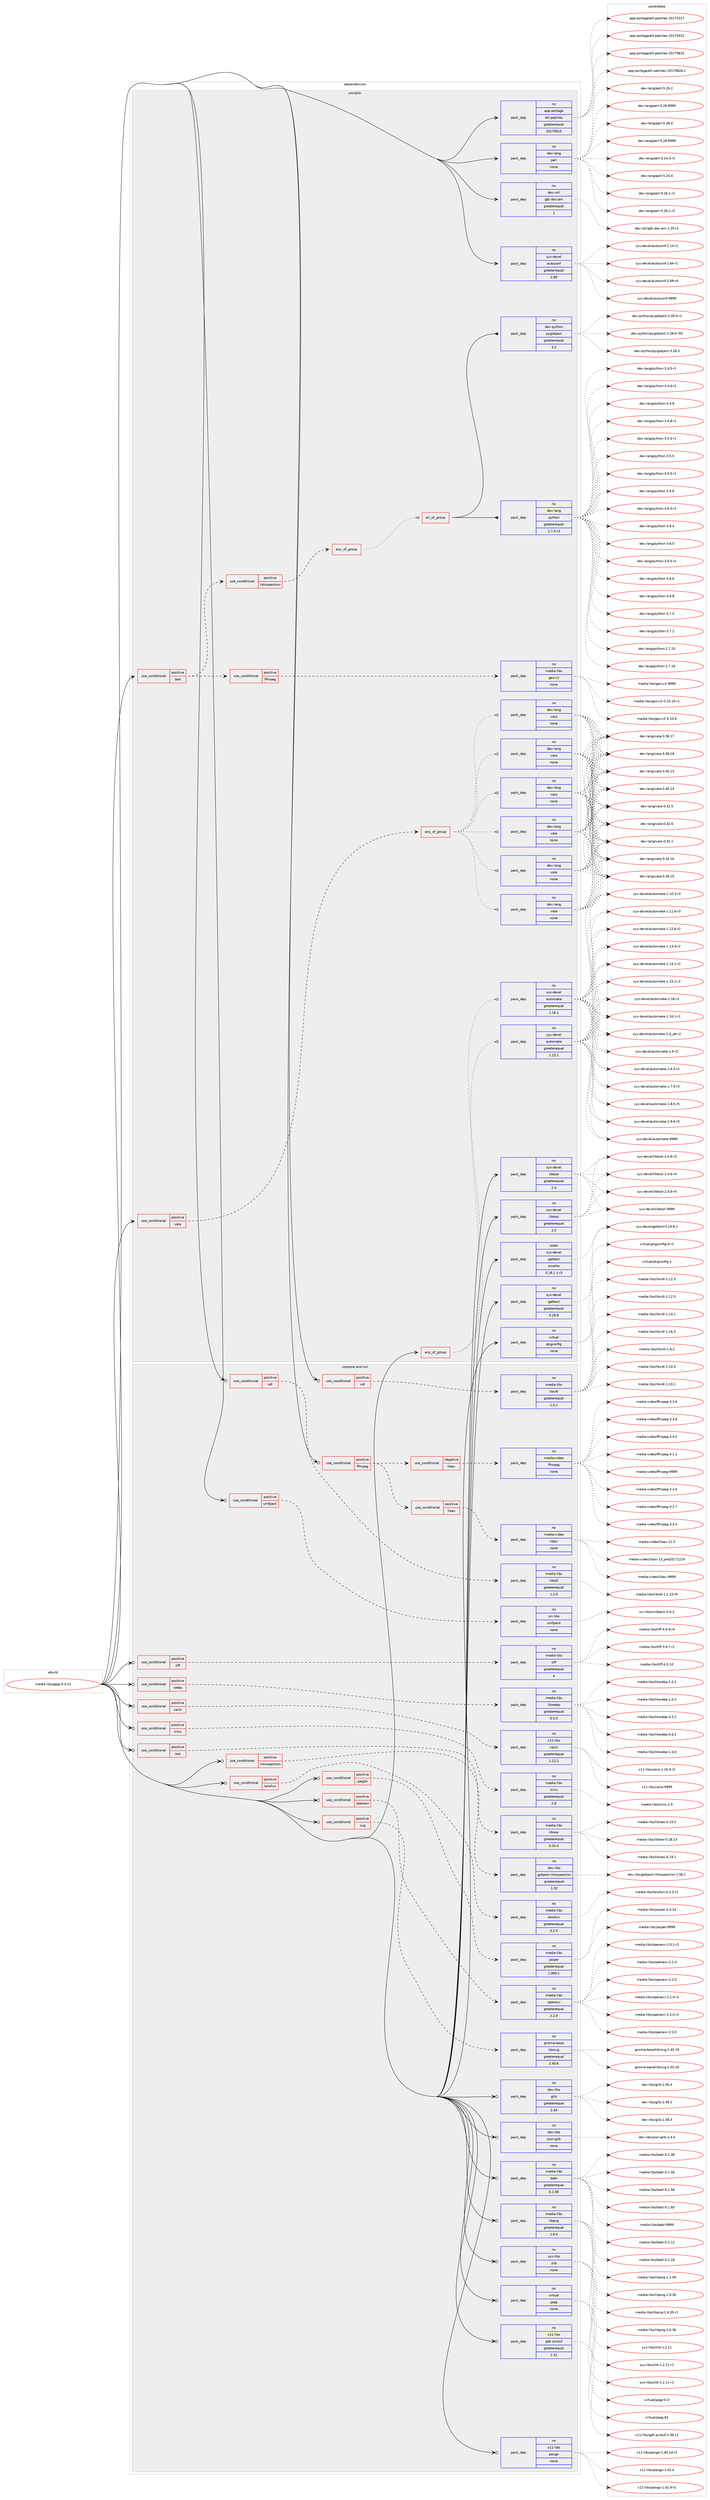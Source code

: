 digraph prolog {

# *************
# Graph options
# *************

newrank=true;
concentrate=true;
compound=true;
graph [rankdir=LR,fontname=Helvetica,fontsize=10,ranksep=1.5];#, ranksep=2.5, nodesep=0.2];
edge  [arrowhead=vee];
node  [fontname=Helvetica,fontsize=10];

# **********
# The ebuild
# **********

subgraph cluster_leftcol {
color=gray;
rank=same;
label=<<i>ebuild</i>>;
id [label="media-libs/gegl-0.4.12", color=red, width=4, href="../media-libs/gegl-0.4.12.svg"];
}

# ****************
# The dependencies
# ****************

subgraph cluster_midcol {
color=gray;
label=<<i>dependencies</i>>;
subgraph cluster_compile {
fillcolor="#eeeeee";
style=filled;
label=<<i>compile</i>>;
subgraph any25004 {
dependency1610391 [label=<<TABLE BORDER="0" CELLBORDER="1" CELLSPACING="0" CELLPADDING="4"><TR><TD CELLPADDING="10">any_of_group</TD></TR></TABLE>>, shape=none, color=red];subgraph pack1150798 {
dependency1610392 [label=<<TABLE BORDER="0" CELLBORDER="1" CELLSPACING="0" CELLPADDING="4" WIDTH="220"><TR><TD ROWSPAN="6" CELLPADDING="30">pack_dep</TD></TR><TR><TD WIDTH="110">no</TD></TR><TR><TD>sys-devel</TD></TR><TR><TD>automake</TD></TR><TR><TD>greaterequal</TD></TR><TR><TD>1.16.1</TD></TR></TABLE>>, shape=none, color=blue];
}
dependency1610391:e -> dependency1610392:w [weight=20,style="dotted",arrowhead="oinv"];
subgraph pack1150799 {
dependency1610393 [label=<<TABLE BORDER="0" CELLBORDER="1" CELLSPACING="0" CELLPADDING="4" WIDTH="220"><TR><TD ROWSPAN="6" CELLPADDING="30">pack_dep</TD></TR><TR><TD WIDTH="110">no</TD></TR><TR><TD>sys-devel</TD></TR><TR><TD>automake</TD></TR><TR><TD>greaterequal</TD></TR><TR><TD>1.15.1</TD></TR></TABLE>>, shape=none, color=blue];
}
dependency1610391:e -> dependency1610393:w [weight=20,style="dotted",arrowhead="oinv"];
}
id:e -> dependency1610391:w [weight=20,style="solid",arrowhead="vee"];
subgraph cond433894 {
dependency1610394 [label=<<TABLE BORDER="0" CELLBORDER="1" CELLSPACING="0" CELLPADDING="4"><TR><TD ROWSPAN="3" CELLPADDING="10">use_conditional</TD></TR><TR><TD>positive</TD></TR><TR><TD>test</TD></TR></TABLE>>, shape=none, color=red];
subgraph cond433895 {
dependency1610395 [label=<<TABLE BORDER="0" CELLBORDER="1" CELLSPACING="0" CELLPADDING="4"><TR><TD ROWSPAN="3" CELLPADDING="10">use_conditional</TD></TR><TR><TD>positive</TD></TR><TR><TD>ffmpeg</TD></TR></TABLE>>, shape=none, color=red];
subgraph pack1150800 {
dependency1610396 [label=<<TABLE BORDER="0" CELLBORDER="1" CELLSPACING="0" CELLPADDING="4" WIDTH="220"><TR><TD ROWSPAN="6" CELLPADDING="30">pack_dep</TD></TR><TR><TD WIDTH="110">no</TD></TR><TR><TD>media-libs</TD></TR><TR><TD>gexiv2</TD></TR><TR><TD>none</TD></TR><TR><TD></TD></TR></TABLE>>, shape=none, color=blue];
}
dependency1610395:e -> dependency1610396:w [weight=20,style="dashed",arrowhead="vee"];
}
dependency1610394:e -> dependency1610395:w [weight=20,style="dashed",arrowhead="vee"];
subgraph cond433896 {
dependency1610397 [label=<<TABLE BORDER="0" CELLBORDER="1" CELLSPACING="0" CELLPADDING="4"><TR><TD ROWSPAN="3" CELLPADDING="10">use_conditional</TD></TR><TR><TD>positive</TD></TR><TR><TD>introspection</TD></TR></TABLE>>, shape=none, color=red];
subgraph any25005 {
dependency1610398 [label=<<TABLE BORDER="0" CELLBORDER="1" CELLSPACING="0" CELLPADDING="4"><TR><TD CELLPADDING="10">any_of_group</TD></TR></TABLE>>, shape=none, color=red];subgraph all698 {
dependency1610399 [label=<<TABLE BORDER="0" CELLBORDER="1" CELLSPACING="0" CELLPADDING="4"><TR><TD CELLPADDING="10">all_of_group</TD></TR></TABLE>>, shape=none, color=red];subgraph pack1150801 {
dependency1610400 [label=<<TABLE BORDER="0" CELLBORDER="1" CELLSPACING="0" CELLPADDING="4" WIDTH="220"><TR><TD ROWSPAN="6" CELLPADDING="30">pack_dep</TD></TR><TR><TD WIDTH="110">no</TD></TR><TR><TD>dev-lang</TD></TR><TR><TD>python</TD></TR><TR><TD>greaterequal</TD></TR><TR><TD>2.7.5-r2</TD></TR></TABLE>>, shape=none, color=blue];
}
dependency1610399:e -> dependency1610400:w [weight=20,style="solid",arrowhead="inv"];
subgraph pack1150802 {
dependency1610401 [label=<<TABLE BORDER="0" CELLBORDER="1" CELLSPACING="0" CELLPADDING="4" WIDTH="220"><TR><TD ROWSPAN="6" CELLPADDING="30">pack_dep</TD></TR><TR><TD WIDTH="110">no</TD></TR><TR><TD>dev-python</TD></TR><TR><TD>pygobject</TD></TR><TR><TD>greaterequal</TD></TR><TR><TD>3.2</TD></TR></TABLE>>, shape=none, color=blue];
}
dependency1610399:e -> dependency1610401:w [weight=20,style="solid",arrowhead="inv"];
}
dependency1610398:e -> dependency1610399:w [weight=20,style="dotted",arrowhead="oinv"];
}
dependency1610397:e -> dependency1610398:w [weight=20,style="dashed",arrowhead="vee"];
}
dependency1610394:e -> dependency1610397:w [weight=20,style="dashed",arrowhead="vee"];
}
id:e -> dependency1610394:w [weight=20,style="solid",arrowhead="vee"];
subgraph cond433897 {
dependency1610402 [label=<<TABLE BORDER="0" CELLBORDER="1" CELLSPACING="0" CELLPADDING="4"><TR><TD ROWSPAN="3" CELLPADDING="10">use_conditional</TD></TR><TR><TD>positive</TD></TR><TR><TD>vala</TD></TR></TABLE>>, shape=none, color=red];
subgraph any25006 {
dependency1610403 [label=<<TABLE BORDER="0" CELLBORDER="1" CELLSPACING="0" CELLPADDING="4"><TR><TD CELLPADDING="10">any_of_group</TD></TR></TABLE>>, shape=none, color=red];subgraph pack1150803 {
dependency1610404 [label=<<TABLE BORDER="0" CELLBORDER="1" CELLSPACING="0" CELLPADDING="4" WIDTH="220"><TR><TD ROWSPAN="6" CELLPADDING="30">pack_dep</TD></TR><TR><TD WIDTH="110">no</TD></TR><TR><TD>dev-lang</TD></TR><TR><TD>vala</TD></TR><TR><TD>none</TD></TR><TR><TD></TD></TR></TABLE>>, shape=none, color=blue];
}
dependency1610403:e -> dependency1610404:w [weight=20,style="dotted",arrowhead="oinv"];
subgraph pack1150804 {
dependency1610405 [label=<<TABLE BORDER="0" CELLBORDER="1" CELLSPACING="0" CELLPADDING="4" WIDTH="220"><TR><TD ROWSPAN="6" CELLPADDING="30">pack_dep</TD></TR><TR><TD WIDTH="110">no</TD></TR><TR><TD>dev-lang</TD></TR><TR><TD>vala</TD></TR><TR><TD>none</TD></TR><TR><TD></TD></TR></TABLE>>, shape=none, color=blue];
}
dependency1610403:e -> dependency1610405:w [weight=20,style="dotted",arrowhead="oinv"];
subgraph pack1150805 {
dependency1610406 [label=<<TABLE BORDER="0" CELLBORDER="1" CELLSPACING="0" CELLPADDING="4" WIDTH="220"><TR><TD ROWSPAN="6" CELLPADDING="30">pack_dep</TD></TR><TR><TD WIDTH="110">no</TD></TR><TR><TD>dev-lang</TD></TR><TR><TD>vala</TD></TR><TR><TD>none</TD></TR><TR><TD></TD></TR></TABLE>>, shape=none, color=blue];
}
dependency1610403:e -> dependency1610406:w [weight=20,style="dotted",arrowhead="oinv"];
subgraph pack1150806 {
dependency1610407 [label=<<TABLE BORDER="0" CELLBORDER="1" CELLSPACING="0" CELLPADDING="4" WIDTH="220"><TR><TD ROWSPAN="6" CELLPADDING="30">pack_dep</TD></TR><TR><TD WIDTH="110">no</TD></TR><TR><TD>dev-lang</TD></TR><TR><TD>vala</TD></TR><TR><TD>none</TD></TR><TR><TD></TD></TR></TABLE>>, shape=none, color=blue];
}
dependency1610403:e -> dependency1610407:w [weight=20,style="dotted",arrowhead="oinv"];
subgraph pack1150807 {
dependency1610408 [label=<<TABLE BORDER="0" CELLBORDER="1" CELLSPACING="0" CELLPADDING="4" WIDTH="220"><TR><TD ROWSPAN="6" CELLPADDING="30">pack_dep</TD></TR><TR><TD WIDTH="110">no</TD></TR><TR><TD>dev-lang</TD></TR><TR><TD>vala</TD></TR><TR><TD>none</TD></TR><TR><TD></TD></TR></TABLE>>, shape=none, color=blue];
}
dependency1610403:e -> dependency1610408:w [weight=20,style="dotted",arrowhead="oinv"];
subgraph pack1150808 {
dependency1610409 [label=<<TABLE BORDER="0" CELLBORDER="1" CELLSPACING="0" CELLPADDING="4" WIDTH="220"><TR><TD ROWSPAN="6" CELLPADDING="30">pack_dep</TD></TR><TR><TD WIDTH="110">no</TD></TR><TR><TD>dev-lang</TD></TR><TR><TD>vala</TD></TR><TR><TD>none</TD></TR><TR><TD></TD></TR></TABLE>>, shape=none, color=blue];
}
dependency1610403:e -> dependency1610409:w [weight=20,style="dotted",arrowhead="oinv"];
}
dependency1610402:e -> dependency1610403:w [weight=20,style="dashed",arrowhead="vee"];
}
id:e -> dependency1610402:w [weight=20,style="solid",arrowhead="vee"];
subgraph pack1150809 {
dependency1610410 [label=<<TABLE BORDER="0" CELLBORDER="1" CELLSPACING="0" CELLPADDING="4" WIDTH="220"><TR><TD ROWSPAN="6" CELLPADDING="30">pack_dep</TD></TR><TR><TD WIDTH="110">no</TD></TR><TR><TD>app-portage</TD></TR><TR><TD>elt-patches</TD></TR><TR><TD>greaterequal</TD></TR><TR><TD>20170815</TD></TR></TABLE>>, shape=none, color=blue];
}
id:e -> dependency1610410:w [weight=20,style="solid",arrowhead="vee"];
subgraph pack1150810 {
dependency1610411 [label=<<TABLE BORDER="0" CELLBORDER="1" CELLSPACING="0" CELLPADDING="4" WIDTH="220"><TR><TD ROWSPAN="6" CELLPADDING="30">pack_dep</TD></TR><TR><TD WIDTH="110">no</TD></TR><TR><TD>dev-lang</TD></TR><TR><TD>perl</TD></TR><TR><TD>none</TD></TR><TR><TD></TD></TR></TABLE>>, shape=none, color=blue];
}
id:e -> dependency1610411:w [weight=20,style="solid",arrowhead="vee"];
subgraph pack1150811 {
dependency1610412 [label=<<TABLE BORDER="0" CELLBORDER="1" CELLSPACING="0" CELLPADDING="4" WIDTH="220"><TR><TD ROWSPAN="6" CELLPADDING="30">pack_dep</TD></TR><TR><TD WIDTH="110">no</TD></TR><TR><TD>dev-util</TD></TR><TR><TD>gtk-doc-am</TD></TR><TR><TD>greaterequal</TD></TR><TR><TD>1</TD></TR></TABLE>>, shape=none, color=blue];
}
id:e -> dependency1610412:w [weight=20,style="solid",arrowhead="vee"];
subgraph pack1150812 {
dependency1610413 [label=<<TABLE BORDER="0" CELLBORDER="1" CELLSPACING="0" CELLPADDING="4" WIDTH="220"><TR><TD ROWSPAN="6" CELLPADDING="30">pack_dep</TD></TR><TR><TD WIDTH="110">no</TD></TR><TR><TD>sys-devel</TD></TR><TR><TD>autoconf</TD></TR><TR><TD>greaterequal</TD></TR><TR><TD>2.69</TD></TR></TABLE>>, shape=none, color=blue];
}
id:e -> dependency1610413:w [weight=20,style="solid",arrowhead="vee"];
subgraph pack1150813 {
dependency1610414 [label=<<TABLE BORDER="0" CELLBORDER="1" CELLSPACING="0" CELLPADDING="4" WIDTH="220"><TR><TD ROWSPAN="6" CELLPADDING="30">pack_dep</TD></TR><TR><TD WIDTH="110">no</TD></TR><TR><TD>sys-devel</TD></TR><TR><TD>gettext</TD></TR><TR><TD>greaterequal</TD></TR><TR><TD>0.19.8</TD></TR></TABLE>>, shape=none, color=blue];
}
id:e -> dependency1610414:w [weight=20,style="solid",arrowhead="vee"];
subgraph pack1150814 {
dependency1610415 [label=<<TABLE BORDER="0" CELLBORDER="1" CELLSPACING="0" CELLPADDING="4" WIDTH="220"><TR><TD ROWSPAN="6" CELLPADDING="30">pack_dep</TD></TR><TR><TD WIDTH="110">no</TD></TR><TR><TD>sys-devel</TD></TR><TR><TD>libtool</TD></TR><TR><TD>greaterequal</TD></TR><TR><TD>2.2</TD></TR></TABLE>>, shape=none, color=blue];
}
id:e -> dependency1610415:w [weight=20,style="solid",arrowhead="vee"];
subgraph pack1150815 {
dependency1610416 [label=<<TABLE BORDER="0" CELLBORDER="1" CELLSPACING="0" CELLPADDING="4" WIDTH="220"><TR><TD ROWSPAN="6" CELLPADDING="30">pack_dep</TD></TR><TR><TD WIDTH="110">no</TD></TR><TR><TD>sys-devel</TD></TR><TR><TD>libtool</TD></TR><TR><TD>greaterequal</TD></TR><TR><TD>2.4</TD></TR></TABLE>>, shape=none, color=blue];
}
id:e -> dependency1610416:w [weight=20,style="solid",arrowhead="vee"];
subgraph pack1150816 {
dependency1610417 [label=<<TABLE BORDER="0" CELLBORDER="1" CELLSPACING="0" CELLPADDING="4" WIDTH="220"><TR><TD ROWSPAN="6" CELLPADDING="30">pack_dep</TD></TR><TR><TD WIDTH="110">no</TD></TR><TR><TD>virtual</TD></TR><TR><TD>pkgconfig</TD></TR><TR><TD>none</TD></TR><TR><TD></TD></TR></TABLE>>, shape=none, color=blue];
}
id:e -> dependency1610417:w [weight=20,style="solid",arrowhead="vee"];
subgraph pack1150817 {
dependency1610418 [label=<<TABLE BORDER="0" CELLBORDER="1" CELLSPACING="0" CELLPADDING="4" WIDTH="220"><TR><TD ROWSPAN="6" CELLPADDING="30">pack_dep</TD></TR><TR><TD WIDTH="110">weak</TD></TR><TR><TD>sys-devel</TD></TR><TR><TD>gettext</TD></TR><TR><TD>smaller</TD></TR><TR><TD>0.18.1.1-r3</TD></TR></TABLE>>, shape=none, color=blue];
}
id:e -> dependency1610418:w [weight=20,style="solid",arrowhead="vee"];
}
subgraph cluster_compileandrun {
fillcolor="#eeeeee";
style=filled;
label=<<i>compile and run</i>>;
subgraph cond433898 {
dependency1610419 [label=<<TABLE BORDER="0" CELLBORDER="1" CELLSPACING="0" CELLPADDING="4"><TR><TD ROWSPAN="3" CELLPADDING="10">use_conditional</TD></TR><TR><TD>positive</TD></TR><TR><TD>cairo</TD></TR></TABLE>>, shape=none, color=red];
subgraph pack1150818 {
dependency1610420 [label=<<TABLE BORDER="0" CELLBORDER="1" CELLSPACING="0" CELLPADDING="4" WIDTH="220"><TR><TD ROWSPAN="6" CELLPADDING="30">pack_dep</TD></TR><TR><TD WIDTH="110">no</TD></TR><TR><TD>x11-libs</TD></TR><TR><TD>cairo</TD></TR><TR><TD>greaterequal</TD></TR><TR><TD>1.12.2</TD></TR></TABLE>>, shape=none, color=blue];
}
dependency1610419:e -> dependency1610420:w [weight=20,style="dashed",arrowhead="vee"];
}
id:e -> dependency1610419:w [weight=20,style="solid",arrowhead="odotvee"];
subgraph cond433899 {
dependency1610421 [label=<<TABLE BORDER="0" CELLBORDER="1" CELLSPACING="0" CELLPADDING="4"><TR><TD ROWSPAN="3" CELLPADDING="10">use_conditional</TD></TR><TR><TD>positive</TD></TR><TR><TD>ffmpeg</TD></TR></TABLE>>, shape=none, color=red];
subgraph cond433900 {
dependency1610422 [label=<<TABLE BORDER="0" CELLBORDER="1" CELLSPACING="0" CELLPADDING="4"><TR><TD ROWSPAN="3" CELLPADDING="10">use_conditional</TD></TR><TR><TD>positive</TD></TR><TR><TD>libav</TD></TR></TABLE>>, shape=none, color=red];
subgraph pack1150819 {
dependency1610423 [label=<<TABLE BORDER="0" CELLBORDER="1" CELLSPACING="0" CELLPADDING="4" WIDTH="220"><TR><TD ROWSPAN="6" CELLPADDING="30">pack_dep</TD></TR><TR><TD WIDTH="110">no</TD></TR><TR><TD>media-video</TD></TR><TR><TD>libav</TD></TR><TR><TD>none</TD></TR><TR><TD></TD></TR></TABLE>>, shape=none, color=blue];
}
dependency1610422:e -> dependency1610423:w [weight=20,style="dashed",arrowhead="vee"];
}
dependency1610421:e -> dependency1610422:w [weight=20,style="dashed",arrowhead="vee"];
subgraph cond433901 {
dependency1610424 [label=<<TABLE BORDER="0" CELLBORDER="1" CELLSPACING="0" CELLPADDING="4"><TR><TD ROWSPAN="3" CELLPADDING="10">use_conditional</TD></TR><TR><TD>negative</TD></TR><TR><TD>libav</TD></TR></TABLE>>, shape=none, color=red];
subgraph pack1150820 {
dependency1610425 [label=<<TABLE BORDER="0" CELLBORDER="1" CELLSPACING="0" CELLPADDING="4" WIDTH="220"><TR><TD ROWSPAN="6" CELLPADDING="30">pack_dep</TD></TR><TR><TD WIDTH="110">no</TD></TR><TR><TD>media-video</TD></TR><TR><TD>ffmpeg</TD></TR><TR><TD>none</TD></TR><TR><TD></TD></TR></TABLE>>, shape=none, color=blue];
}
dependency1610424:e -> dependency1610425:w [weight=20,style="dashed",arrowhead="vee"];
}
dependency1610421:e -> dependency1610424:w [weight=20,style="dashed",arrowhead="vee"];
}
id:e -> dependency1610421:w [weight=20,style="solid",arrowhead="odotvee"];
subgraph cond433902 {
dependency1610426 [label=<<TABLE BORDER="0" CELLBORDER="1" CELLSPACING="0" CELLPADDING="4"><TR><TD ROWSPAN="3" CELLPADDING="10">use_conditional</TD></TR><TR><TD>positive</TD></TR><TR><TD>introspection</TD></TR></TABLE>>, shape=none, color=red];
subgraph pack1150821 {
dependency1610427 [label=<<TABLE BORDER="0" CELLBORDER="1" CELLSPACING="0" CELLPADDING="4" WIDTH="220"><TR><TD ROWSPAN="6" CELLPADDING="30">pack_dep</TD></TR><TR><TD WIDTH="110">no</TD></TR><TR><TD>dev-libs</TD></TR><TR><TD>gobject-introspection</TD></TR><TR><TD>greaterequal</TD></TR><TR><TD>1.32</TD></TR></TABLE>>, shape=none, color=blue];
}
dependency1610426:e -> dependency1610427:w [weight=20,style="dashed",arrowhead="vee"];
}
id:e -> dependency1610426:w [weight=20,style="solid",arrowhead="odotvee"];
subgraph cond433903 {
dependency1610428 [label=<<TABLE BORDER="0" CELLBORDER="1" CELLSPACING="0" CELLPADDING="4"><TR><TD ROWSPAN="3" CELLPADDING="10">use_conditional</TD></TR><TR><TD>positive</TD></TR><TR><TD>jpeg2k</TD></TR></TABLE>>, shape=none, color=red];
subgraph pack1150822 {
dependency1610429 [label=<<TABLE BORDER="0" CELLBORDER="1" CELLSPACING="0" CELLPADDING="4" WIDTH="220"><TR><TD ROWSPAN="6" CELLPADDING="30">pack_dep</TD></TR><TR><TD WIDTH="110">no</TD></TR><TR><TD>media-libs</TD></TR><TR><TD>jasper</TD></TR><TR><TD>greaterequal</TD></TR><TR><TD>1.900.1</TD></TR></TABLE>>, shape=none, color=blue];
}
dependency1610428:e -> dependency1610429:w [weight=20,style="dashed",arrowhead="vee"];
}
id:e -> dependency1610428:w [weight=20,style="solid",arrowhead="odotvee"];
subgraph cond433904 {
dependency1610430 [label=<<TABLE BORDER="0" CELLBORDER="1" CELLSPACING="0" CELLPADDING="4"><TR><TD ROWSPAN="3" CELLPADDING="10">use_conditional</TD></TR><TR><TD>positive</TD></TR><TR><TD>lcms</TD></TR></TABLE>>, shape=none, color=red];
subgraph pack1150823 {
dependency1610431 [label=<<TABLE BORDER="0" CELLBORDER="1" CELLSPACING="0" CELLPADDING="4" WIDTH="220"><TR><TD ROWSPAN="6" CELLPADDING="30">pack_dep</TD></TR><TR><TD WIDTH="110">no</TD></TR><TR><TD>media-libs</TD></TR><TR><TD>lcms</TD></TR><TR><TD>greaterequal</TD></TR><TR><TD>2.8</TD></TR></TABLE>>, shape=none, color=blue];
}
dependency1610430:e -> dependency1610431:w [weight=20,style="dashed",arrowhead="vee"];
}
id:e -> dependency1610430:w [weight=20,style="solid",arrowhead="odotvee"];
subgraph cond433905 {
dependency1610432 [label=<<TABLE BORDER="0" CELLBORDER="1" CELLSPACING="0" CELLPADDING="4"><TR><TD ROWSPAN="3" CELLPADDING="10">use_conditional</TD></TR><TR><TD>positive</TD></TR><TR><TD>lensfun</TD></TR></TABLE>>, shape=none, color=red];
subgraph pack1150824 {
dependency1610433 [label=<<TABLE BORDER="0" CELLBORDER="1" CELLSPACING="0" CELLPADDING="4" WIDTH="220"><TR><TD ROWSPAN="6" CELLPADDING="30">pack_dep</TD></TR><TR><TD WIDTH="110">no</TD></TR><TR><TD>media-libs</TD></TR><TR><TD>lensfun</TD></TR><TR><TD>greaterequal</TD></TR><TR><TD>0.2.5</TD></TR></TABLE>>, shape=none, color=blue];
}
dependency1610432:e -> dependency1610433:w [weight=20,style="dashed",arrowhead="vee"];
}
id:e -> dependency1610432:w [weight=20,style="solid",arrowhead="odotvee"];
subgraph cond433906 {
dependency1610434 [label=<<TABLE BORDER="0" CELLBORDER="1" CELLSPACING="0" CELLPADDING="4"><TR><TD ROWSPAN="3" CELLPADDING="10">use_conditional</TD></TR><TR><TD>positive</TD></TR><TR><TD>openexr</TD></TR></TABLE>>, shape=none, color=red];
subgraph pack1150825 {
dependency1610435 [label=<<TABLE BORDER="0" CELLBORDER="1" CELLSPACING="0" CELLPADDING="4" WIDTH="220"><TR><TD ROWSPAN="6" CELLPADDING="30">pack_dep</TD></TR><TR><TD WIDTH="110">no</TD></TR><TR><TD>media-libs</TD></TR><TR><TD>openexr</TD></TR><TR><TD>greaterequal</TD></TR><TR><TD>2.2.0</TD></TR></TABLE>>, shape=none, color=blue];
}
dependency1610434:e -> dependency1610435:w [weight=20,style="dashed",arrowhead="vee"];
}
id:e -> dependency1610434:w [weight=20,style="solid",arrowhead="odotvee"];
subgraph cond433907 {
dependency1610436 [label=<<TABLE BORDER="0" CELLBORDER="1" CELLSPACING="0" CELLPADDING="4"><TR><TD ROWSPAN="3" CELLPADDING="10">use_conditional</TD></TR><TR><TD>positive</TD></TR><TR><TD>raw</TD></TR></TABLE>>, shape=none, color=red];
subgraph pack1150826 {
dependency1610437 [label=<<TABLE BORDER="0" CELLBORDER="1" CELLSPACING="0" CELLPADDING="4" WIDTH="220"><TR><TD ROWSPAN="6" CELLPADDING="30">pack_dep</TD></TR><TR><TD WIDTH="110">no</TD></TR><TR><TD>media-libs</TD></TR><TR><TD>libraw</TD></TR><TR><TD>greaterequal</TD></TR><TR><TD>0.15.4</TD></TR></TABLE>>, shape=none, color=blue];
}
dependency1610436:e -> dependency1610437:w [weight=20,style="dashed",arrowhead="vee"];
}
id:e -> dependency1610436:w [weight=20,style="solid",arrowhead="odotvee"];
subgraph cond433908 {
dependency1610438 [label=<<TABLE BORDER="0" CELLBORDER="1" CELLSPACING="0" CELLPADDING="4"><TR><TD ROWSPAN="3" CELLPADDING="10">use_conditional</TD></TR><TR><TD>positive</TD></TR><TR><TD>sdl</TD></TR></TABLE>>, shape=none, color=red];
subgraph pack1150827 {
dependency1610439 [label=<<TABLE BORDER="0" CELLBORDER="1" CELLSPACING="0" CELLPADDING="4" WIDTH="220"><TR><TD ROWSPAN="6" CELLPADDING="30">pack_dep</TD></TR><TR><TD WIDTH="110">no</TD></TR><TR><TD>media-libs</TD></TR><TR><TD>libsdl</TD></TR><TR><TD>greaterequal</TD></TR><TR><TD>1.2.0</TD></TR></TABLE>>, shape=none, color=blue];
}
dependency1610438:e -> dependency1610439:w [weight=20,style="dashed",arrowhead="vee"];
}
id:e -> dependency1610438:w [weight=20,style="solid",arrowhead="odotvee"];
subgraph cond433909 {
dependency1610440 [label=<<TABLE BORDER="0" CELLBORDER="1" CELLSPACING="0" CELLPADDING="4"><TR><TD ROWSPAN="3" CELLPADDING="10">use_conditional</TD></TR><TR><TD>positive</TD></TR><TR><TD>svg</TD></TR></TABLE>>, shape=none, color=red];
subgraph pack1150828 {
dependency1610441 [label=<<TABLE BORDER="0" CELLBORDER="1" CELLSPACING="0" CELLPADDING="4" WIDTH="220"><TR><TD ROWSPAN="6" CELLPADDING="30">pack_dep</TD></TR><TR><TD WIDTH="110">no</TD></TR><TR><TD>gnome-base</TD></TR><TR><TD>librsvg</TD></TR><TR><TD>greaterequal</TD></TR><TR><TD>2.40.6</TD></TR></TABLE>>, shape=none, color=blue];
}
dependency1610440:e -> dependency1610441:w [weight=20,style="dashed",arrowhead="vee"];
}
id:e -> dependency1610440:w [weight=20,style="solid",arrowhead="odotvee"];
subgraph cond433910 {
dependency1610442 [label=<<TABLE BORDER="0" CELLBORDER="1" CELLSPACING="0" CELLPADDING="4"><TR><TD ROWSPAN="3" CELLPADDING="10">use_conditional</TD></TR><TR><TD>positive</TD></TR><TR><TD>tiff</TD></TR></TABLE>>, shape=none, color=red];
subgraph pack1150829 {
dependency1610443 [label=<<TABLE BORDER="0" CELLBORDER="1" CELLSPACING="0" CELLPADDING="4" WIDTH="220"><TR><TD ROWSPAN="6" CELLPADDING="30">pack_dep</TD></TR><TR><TD WIDTH="110">no</TD></TR><TR><TD>media-libs</TD></TR><TR><TD>tiff</TD></TR><TR><TD>greaterequal</TD></TR><TR><TD>4</TD></TR></TABLE>>, shape=none, color=blue];
}
dependency1610442:e -> dependency1610443:w [weight=20,style="dashed",arrowhead="vee"];
}
id:e -> dependency1610442:w [weight=20,style="solid",arrowhead="odotvee"];
subgraph cond433911 {
dependency1610444 [label=<<TABLE BORDER="0" CELLBORDER="1" CELLSPACING="0" CELLPADDING="4"><TR><TD ROWSPAN="3" CELLPADDING="10">use_conditional</TD></TR><TR><TD>positive</TD></TR><TR><TD>umfpack</TD></TR></TABLE>>, shape=none, color=red];
subgraph pack1150830 {
dependency1610445 [label=<<TABLE BORDER="0" CELLBORDER="1" CELLSPACING="0" CELLPADDING="4" WIDTH="220"><TR><TD ROWSPAN="6" CELLPADDING="30">pack_dep</TD></TR><TR><TD WIDTH="110">no</TD></TR><TR><TD>sci-libs</TD></TR><TR><TD>umfpack</TD></TR><TR><TD>none</TD></TR><TR><TD></TD></TR></TABLE>>, shape=none, color=blue];
}
dependency1610444:e -> dependency1610445:w [weight=20,style="dashed",arrowhead="vee"];
}
id:e -> dependency1610444:w [weight=20,style="solid",arrowhead="odotvee"];
subgraph cond433912 {
dependency1610446 [label=<<TABLE BORDER="0" CELLBORDER="1" CELLSPACING="0" CELLPADDING="4"><TR><TD ROWSPAN="3" CELLPADDING="10">use_conditional</TD></TR><TR><TD>positive</TD></TR><TR><TD>v4l</TD></TR></TABLE>>, shape=none, color=red];
subgraph pack1150831 {
dependency1610447 [label=<<TABLE BORDER="0" CELLBORDER="1" CELLSPACING="0" CELLPADDING="4" WIDTH="220"><TR><TD ROWSPAN="6" CELLPADDING="30">pack_dep</TD></TR><TR><TD WIDTH="110">no</TD></TR><TR><TD>media-libs</TD></TR><TR><TD>libv4l</TD></TR><TR><TD>greaterequal</TD></TR><TR><TD>1.0.1</TD></TR></TABLE>>, shape=none, color=blue];
}
dependency1610446:e -> dependency1610447:w [weight=20,style="dashed",arrowhead="vee"];
}
id:e -> dependency1610446:w [weight=20,style="solid",arrowhead="odotvee"];
subgraph cond433913 {
dependency1610448 [label=<<TABLE BORDER="0" CELLBORDER="1" CELLSPACING="0" CELLPADDING="4"><TR><TD ROWSPAN="3" CELLPADDING="10">use_conditional</TD></TR><TR><TD>positive</TD></TR><TR><TD>webp</TD></TR></TABLE>>, shape=none, color=red];
subgraph pack1150832 {
dependency1610449 [label=<<TABLE BORDER="0" CELLBORDER="1" CELLSPACING="0" CELLPADDING="4" WIDTH="220"><TR><TD ROWSPAN="6" CELLPADDING="30">pack_dep</TD></TR><TR><TD WIDTH="110">no</TD></TR><TR><TD>media-libs</TD></TR><TR><TD>libwebp</TD></TR><TR><TD>greaterequal</TD></TR><TR><TD>0.5.0</TD></TR></TABLE>>, shape=none, color=blue];
}
dependency1610448:e -> dependency1610449:w [weight=20,style="dashed",arrowhead="vee"];
}
id:e -> dependency1610448:w [weight=20,style="solid",arrowhead="odotvee"];
subgraph pack1150833 {
dependency1610450 [label=<<TABLE BORDER="0" CELLBORDER="1" CELLSPACING="0" CELLPADDING="4" WIDTH="220"><TR><TD ROWSPAN="6" CELLPADDING="30">pack_dep</TD></TR><TR><TD WIDTH="110">no</TD></TR><TR><TD>dev-libs</TD></TR><TR><TD>glib</TD></TR><TR><TD>greaterequal</TD></TR><TR><TD>2.44</TD></TR></TABLE>>, shape=none, color=blue];
}
id:e -> dependency1610450:w [weight=20,style="solid",arrowhead="odotvee"];
subgraph pack1150834 {
dependency1610451 [label=<<TABLE BORDER="0" CELLBORDER="1" CELLSPACING="0" CELLPADDING="4" WIDTH="220"><TR><TD ROWSPAN="6" CELLPADDING="30">pack_dep</TD></TR><TR><TD WIDTH="110">no</TD></TR><TR><TD>dev-libs</TD></TR><TR><TD>json-glib</TD></TR><TR><TD>none</TD></TR><TR><TD></TD></TR></TABLE>>, shape=none, color=blue];
}
id:e -> dependency1610451:w [weight=20,style="solid",arrowhead="odotvee"];
subgraph pack1150835 {
dependency1610452 [label=<<TABLE BORDER="0" CELLBORDER="1" CELLSPACING="0" CELLPADDING="4" WIDTH="220"><TR><TD ROWSPAN="6" CELLPADDING="30">pack_dep</TD></TR><TR><TD WIDTH="110">no</TD></TR><TR><TD>media-libs</TD></TR><TR><TD>babl</TD></TR><TR><TD>greaterequal</TD></TR><TR><TD>0.1.58</TD></TR></TABLE>>, shape=none, color=blue];
}
id:e -> dependency1610452:w [weight=20,style="solid",arrowhead="odotvee"];
subgraph pack1150836 {
dependency1610453 [label=<<TABLE BORDER="0" CELLBORDER="1" CELLSPACING="0" CELLPADDING="4" WIDTH="220"><TR><TD ROWSPAN="6" CELLPADDING="30">pack_dep</TD></TR><TR><TD WIDTH="110">no</TD></TR><TR><TD>media-libs</TD></TR><TR><TD>libpng</TD></TR><TR><TD>greaterequal</TD></TR><TR><TD>1.6.0</TD></TR></TABLE>>, shape=none, color=blue];
}
id:e -> dependency1610453:w [weight=20,style="solid",arrowhead="odotvee"];
subgraph pack1150837 {
dependency1610454 [label=<<TABLE BORDER="0" CELLBORDER="1" CELLSPACING="0" CELLPADDING="4" WIDTH="220"><TR><TD ROWSPAN="6" CELLPADDING="30">pack_dep</TD></TR><TR><TD WIDTH="110">no</TD></TR><TR><TD>sys-libs</TD></TR><TR><TD>zlib</TD></TR><TR><TD>none</TD></TR><TR><TD></TD></TR></TABLE>>, shape=none, color=blue];
}
id:e -> dependency1610454:w [weight=20,style="solid",arrowhead="odotvee"];
subgraph pack1150838 {
dependency1610455 [label=<<TABLE BORDER="0" CELLBORDER="1" CELLSPACING="0" CELLPADDING="4" WIDTH="220"><TR><TD ROWSPAN="6" CELLPADDING="30">pack_dep</TD></TR><TR><TD WIDTH="110">no</TD></TR><TR><TD>virtual</TD></TR><TR><TD>jpeg</TD></TR><TR><TD>none</TD></TR><TR><TD></TD></TR></TABLE>>, shape=none, color=blue];
}
id:e -> dependency1610455:w [weight=20,style="solid",arrowhead="odotvee"];
subgraph pack1150839 {
dependency1610456 [label=<<TABLE BORDER="0" CELLBORDER="1" CELLSPACING="0" CELLPADDING="4" WIDTH="220"><TR><TD ROWSPAN="6" CELLPADDING="30">pack_dep</TD></TR><TR><TD WIDTH="110">no</TD></TR><TR><TD>x11-libs</TD></TR><TR><TD>gdk-pixbuf</TD></TR><TR><TD>greaterequal</TD></TR><TR><TD>2.32</TD></TR></TABLE>>, shape=none, color=blue];
}
id:e -> dependency1610456:w [weight=20,style="solid",arrowhead="odotvee"];
subgraph pack1150840 {
dependency1610457 [label=<<TABLE BORDER="0" CELLBORDER="1" CELLSPACING="0" CELLPADDING="4" WIDTH="220"><TR><TD ROWSPAN="6" CELLPADDING="30">pack_dep</TD></TR><TR><TD WIDTH="110">no</TD></TR><TR><TD>x11-libs</TD></TR><TR><TD>pango</TD></TR><TR><TD>none</TD></TR><TR><TD></TD></TR></TABLE>>, shape=none, color=blue];
}
id:e -> dependency1610457:w [weight=20,style="solid",arrowhead="odotvee"];
}
subgraph cluster_run {
fillcolor="#eeeeee";
style=filled;
label=<<i>run</i>>;
}
}

# **************
# The candidates
# **************

subgraph cluster_choices {
rank=same;
color=gray;
label=<<i>candidates</i>>;

subgraph choice1150798 {
color=black;
nodesep=1;
choice11512111545100101118101108479711711611110997107101454946494846514511451 [label="sys-devel/automake-1.10.3-r3", color=red, width=4,href="../sys-devel/automake-1.10.3-r3.svg"];
choice11512111545100101118101108479711711611110997107101454946494946544511451 [label="sys-devel/automake-1.11.6-r3", color=red, width=4,href="../sys-devel/automake-1.11.6-r3.svg"];
choice11512111545100101118101108479711711611110997107101454946495046544511450 [label="sys-devel/automake-1.12.6-r2", color=red, width=4,href="../sys-devel/automake-1.12.6-r2.svg"];
choice11512111545100101118101108479711711611110997107101454946495146524511450 [label="sys-devel/automake-1.13.4-r2", color=red, width=4,href="../sys-devel/automake-1.13.4-r2.svg"];
choice11512111545100101118101108479711711611110997107101454946495246494511450 [label="sys-devel/automake-1.14.1-r2", color=red, width=4,href="../sys-devel/automake-1.14.1-r2.svg"];
choice11512111545100101118101108479711711611110997107101454946495346494511450 [label="sys-devel/automake-1.15.1-r2", color=red, width=4,href="../sys-devel/automake-1.15.1-r2.svg"];
choice1151211154510010111810110847971171161111099710710145494649544511450 [label="sys-devel/automake-1.16-r2", color=red, width=4,href="../sys-devel/automake-1.16-r2.svg"];
choice11512111545100101118101108479711711611110997107101454946495446494511449 [label="sys-devel/automake-1.16.1-r1", color=red, width=4,href="../sys-devel/automake-1.16.1-r1.svg"];
choice115121115451001011181011084797117116111109971071014549465295112544511450 [label="sys-devel/automake-1.4_p6-r2", color=red, width=4,href="../sys-devel/automake-1.4_p6-r2.svg"];
choice11512111545100101118101108479711711611110997107101454946534511450 [label="sys-devel/automake-1.5-r2", color=red, width=4,href="../sys-devel/automake-1.5-r2.svg"];
choice115121115451001011181011084797117116111109971071014549465446514511450 [label="sys-devel/automake-1.6.3-r2", color=red, width=4,href="../sys-devel/automake-1.6.3-r2.svg"];
choice115121115451001011181011084797117116111109971071014549465546574511451 [label="sys-devel/automake-1.7.9-r3", color=red, width=4,href="../sys-devel/automake-1.7.9-r3.svg"];
choice115121115451001011181011084797117116111109971071014549465646534511453 [label="sys-devel/automake-1.8.5-r5", color=red, width=4,href="../sys-devel/automake-1.8.5-r5.svg"];
choice115121115451001011181011084797117116111109971071014549465746544511453 [label="sys-devel/automake-1.9.6-r5", color=red, width=4,href="../sys-devel/automake-1.9.6-r5.svg"];
choice115121115451001011181011084797117116111109971071014557575757 [label="sys-devel/automake-9999", color=red, width=4,href="../sys-devel/automake-9999.svg"];
dependency1610392:e -> choice11512111545100101118101108479711711611110997107101454946494846514511451:w [style=dotted,weight="100"];
dependency1610392:e -> choice11512111545100101118101108479711711611110997107101454946494946544511451:w [style=dotted,weight="100"];
dependency1610392:e -> choice11512111545100101118101108479711711611110997107101454946495046544511450:w [style=dotted,weight="100"];
dependency1610392:e -> choice11512111545100101118101108479711711611110997107101454946495146524511450:w [style=dotted,weight="100"];
dependency1610392:e -> choice11512111545100101118101108479711711611110997107101454946495246494511450:w [style=dotted,weight="100"];
dependency1610392:e -> choice11512111545100101118101108479711711611110997107101454946495346494511450:w [style=dotted,weight="100"];
dependency1610392:e -> choice1151211154510010111810110847971171161111099710710145494649544511450:w [style=dotted,weight="100"];
dependency1610392:e -> choice11512111545100101118101108479711711611110997107101454946495446494511449:w [style=dotted,weight="100"];
dependency1610392:e -> choice115121115451001011181011084797117116111109971071014549465295112544511450:w [style=dotted,weight="100"];
dependency1610392:e -> choice11512111545100101118101108479711711611110997107101454946534511450:w [style=dotted,weight="100"];
dependency1610392:e -> choice115121115451001011181011084797117116111109971071014549465446514511450:w [style=dotted,weight="100"];
dependency1610392:e -> choice115121115451001011181011084797117116111109971071014549465546574511451:w [style=dotted,weight="100"];
dependency1610392:e -> choice115121115451001011181011084797117116111109971071014549465646534511453:w [style=dotted,weight="100"];
dependency1610392:e -> choice115121115451001011181011084797117116111109971071014549465746544511453:w [style=dotted,weight="100"];
dependency1610392:e -> choice115121115451001011181011084797117116111109971071014557575757:w [style=dotted,weight="100"];
}
subgraph choice1150799 {
color=black;
nodesep=1;
choice11512111545100101118101108479711711611110997107101454946494846514511451 [label="sys-devel/automake-1.10.3-r3", color=red, width=4,href="../sys-devel/automake-1.10.3-r3.svg"];
choice11512111545100101118101108479711711611110997107101454946494946544511451 [label="sys-devel/automake-1.11.6-r3", color=red, width=4,href="../sys-devel/automake-1.11.6-r3.svg"];
choice11512111545100101118101108479711711611110997107101454946495046544511450 [label="sys-devel/automake-1.12.6-r2", color=red, width=4,href="../sys-devel/automake-1.12.6-r2.svg"];
choice11512111545100101118101108479711711611110997107101454946495146524511450 [label="sys-devel/automake-1.13.4-r2", color=red, width=4,href="../sys-devel/automake-1.13.4-r2.svg"];
choice11512111545100101118101108479711711611110997107101454946495246494511450 [label="sys-devel/automake-1.14.1-r2", color=red, width=4,href="../sys-devel/automake-1.14.1-r2.svg"];
choice11512111545100101118101108479711711611110997107101454946495346494511450 [label="sys-devel/automake-1.15.1-r2", color=red, width=4,href="../sys-devel/automake-1.15.1-r2.svg"];
choice1151211154510010111810110847971171161111099710710145494649544511450 [label="sys-devel/automake-1.16-r2", color=red, width=4,href="../sys-devel/automake-1.16-r2.svg"];
choice11512111545100101118101108479711711611110997107101454946495446494511449 [label="sys-devel/automake-1.16.1-r1", color=red, width=4,href="../sys-devel/automake-1.16.1-r1.svg"];
choice115121115451001011181011084797117116111109971071014549465295112544511450 [label="sys-devel/automake-1.4_p6-r2", color=red, width=4,href="../sys-devel/automake-1.4_p6-r2.svg"];
choice11512111545100101118101108479711711611110997107101454946534511450 [label="sys-devel/automake-1.5-r2", color=red, width=4,href="../sys-devel/automake-1.5-r2.svg"];
choice115121115451001011181011084797117116111109971071014549465446514511450 [label="sys-devel/automake-1.6.3-r2", color=red, width=4,href="../sys-devel/automake-1.6.3-r2.svg"];
choice115121115451001011181011084797117116111109971071014549465546574511451 [label="sys-devel/automake-1.7.9-r3", color=red, width=4,href="../sys-devel/automake-1.7.9-r3.svg"];
choice115121115451001011181011084797117116111109971071014549465646534511453 [label="sys-devel/automake-1.8.5-r5", color=red, width=4,href="../sys-devel/automake-1.8.5-r5.svg"];
choice115121115451001011181011084797117116111109971071014549465746544511453 [label="sys-devel/automake-1.9.6-r5", color=red, width=4,href="../sys-devel/automake-1.9.6-r5.svg"];
choice115121115451001011181011084797117116111109971071014557575757 [label="sys-devel/automake-9999", color=red, width=4,href="../sys-devel/automake-9999.svg"];
dependency1610393:e -> choice11512111545100101118101108479711711611110997107101454946494846514511451:w [style=dotted,weight="100"];
dependency1610393:e -> choice11512111545100101118101108479711711611110997107101454946494946544511451:w [style=dotted,weight="100"];
dependency1610393:e -> choice11512111545100101118101108479711711611110997107101454946495046544511450:w [style=dotted,weight="100"];
dependency1610393:e -> choice11512111545100101118101108479711711611110997107101454946495146524511450:w [style=dotted,weight="100"];
dependency1610393:e -> choice11512111545100101118101108479711711611110997107101454946495246494511450:w [style=dotted,weight="100"];
dependency1610393:e -> choice11512111545100101118101108479711711611110997107101454946495346494511450:w [style=dotted,weight="100"];
dependency1610393:e -> choice1151211154510010111810110847971171161111099710710145494649544511450:w [style=dotted,weight="100"];
dependency1610393:e -> choice11512111545100101118101108479711711611110997107101454946495446494511449:w [style=dotted,weight="100"];
dependency1610393:e -> choice115121115451001011181011084797117116111109971071014549465295112544511450:w [style=dotted,weight="100"];
dependency1610393:e -> choice11512111545100101118101108479711711611110997107101454946534511450:w [style=dotted,weight="100"];
dependency1610393:e -> choice115121115451001011181011084797117116111109971071014549465446514511450:w [style=dotted,weight="100"];
dependency1610393:e -> choice115121115451001011181011084797117116111109971071014549465546574511451:w [style=dotted,weight="100"];
dependency1610393:e -> choice115121115451001011181011084797117116111109971071014549465646534511453:w [style=dotted,weight="100"];
dependency1610393:e -> choice115121115451001011181011084797117116111109971071014549465746544511453:w [style=dotted,weight="100"];
dependency1610393:e -> choice115121115451001011181011084797117116111109971071014557575757:w [style=dotted,weight="100"];
}
subgraph choice1150800 {
color=black;
nodesep=1;
choice109101100105974510810598115471031011201051185045484649484649484511449 [label="media-libs/gexiv2-0.10.10-r1", color=red, width=4,href="../media-libs/gexiv2-0.10.10-r1.svg"];
choice109101100105974510810598115471031011201051185045484649484656 [label="media-libs/gexiv2-0.10.8", color=red, width=4,href="../media-libs/gexiv2-0.10.8.svg"];
choice10910110010597451081059811547103101120105118504557575757 [label="media-libs/gexiv2-9999", color=red, width=4,href="../media-libs/gexiv2-9999.svg"];
dependency1610396:e -> choice109101100105974510810598115471031011201051185045484649484649484511449:w [style=dotted,weight="100"];
dependency1610396:e -> choice109101100105974510810598115471031011201051185045484649484656:w [style=dotted,weight="100"];
dependency1610396:e -> choice10910110010597451081059811547103101120105118504557575757:w [style=dotted,weight="100"];
}
subgraph choice1150801 {
color=black;
nodesep=1;
choice10010111845108971101034711212111610411111045504655464953 [label="dev-lang/python-2.7.15", color=red, width=4,href="../dev-lang/python-2.7.15.svg"];
choice10010111845108971101034711212111610411111045504655464954 [label="dev-lang/python-2.7.16", color=red, width=4,href="../dev-lang/python-2.7.16.svg"];
choice1001011184510897110103471121211161041111104551465246534511449 [label="dev-lang/python-3.4.5-r1", color=red, width=4,href="../dev-lang/python-3.4.5-r1.svg"];
choice1001011184510897110103471121211161041111104551465246544511449 [label="dev-lang/python-3.4.6-r1", color=red, width=4,href="../dev-lang/python-3.4.6-r1.svg"];
choice100101118451089711010347112121116104111110455146524656 [label="dev-lang/python-3.4.8", color=red, width=4,href="../dev-lang/python-3.4.8.svg"];
choice1001011184510897110103471121211161041111104551465246564511449 [label="dev-lang/python-3.4.8-r1", color=red, width=4,href="../dev-lang/python-3.4.8-r1.svg"];
choice1001011184510897110103471121211161041111104551465346524511449 [label="dev-lang/python-3.5.4-r1", color=red, width=4,href="../dev-lang/python-3.5.4-r1.svg"];
choice100101118451089711010347112121116104111110455146534653 [label="dev-lang/python-3.5.5", color=red, width=4,href="../dev-lang/python-3.5.5.svg"];
choice1001011184510897110103471121211161041111104551465346534511449 [label="dev-lang/python-3.5.5-r1", color=red, width=4,href="../dev-lang/python-3.5.5-r1.svg"];
choice100101118451089711010347112121116104111110455146534654 [label="dev-lang/python-3.5.6", color=red, width=4,href="../dev-lang/python-3.5.6.svg"];
choice1001011184510897110103471121211161041111104551465446514511449 [label="dev-lang/python-3.6.3-r1", color=red, width=4,href="../dev-lang/python-3.6.3-r1.svg"];
choice100101118451089711010347112121116104111110455146544652 [label="dev-lang/python-3.6.4", color=red, width=4,href="../dev-lang/python-3.6.4.svg"];
choice100101118451089711010347112121116104111110455146544653 [label="dev-lang/python-3.6.5", color=red, width=4,href="../dev-lang/python-3.6.5.svg"];
choice1001011184510897110103471121211161041111104551465446534511449 [label="dev-lang/python-3.6.5-r1", color=red, width=4,href="../dev-lang/python-3.6.5-r1.svg"];
choice100101118451089711010347112121116104111110455146544654 [label="dev-lang/python-3.6.6", color=red, width=4,href="../dev-lang/python-3.6.6.svg"];
choice100101118451089711010347112121116104111110455146544656 [label="dev-lang/python-3.6.8", color=red, width=4,href="../dev-lang/python-3.6.8.svg"];
choice100101118451089711010347112121116104111110455146554648 [label="dev-lang/python-3.7.0", color=red, width=4,href="../dev-lang/python-3.7.0.svg"];
choice100101118451089711010347112121116104111110455146554650 [label="dev-lang/python-3.7.2", color=red, width=4,href="../dev-lang/python-3.7.2.svg"];
dependency1610400:e -> choice10010111845108971101034711212111610411111045504655464953:w [style=dotted,weight="100"];
dependency1610400:e -> choice10010111845108971101034711212111610411111045504655464954:w [style=dotted,weight="100"];
dependency1610400:e -> choice1001011184510897110103471121211161041111104551465246534511449:w [style=dotted,weight="100"];
dependency1610400:e -> choice1001011184510897110103471121211161041111104551465246544511449:w [style=dotted,weight="100"];
dependency1610400:e -> choice100101118451089711010347112121116104111110455146524656:w [style=dotted,weight="100"];
dependency1610400:e -> choice1001011184510897110103471121211161041111104551465246564511449:w [style=dotted,weight="100"];
dependency1610400:e -> choice1001011184510897110103471121211161041111104551465346524511449:w [style=dotted,weight="100"];
dependency1610400:e -> choice100101118451089711010347112121116104111110455146534653:w [style=dotted,weight="100"];
dependency1610400:e -> choice1001011184510897110103471121211161041111104551465346534511449:w [style=dotted,weight="100"];
dependency1610400:e -> choice100101118451089711010347112121116104111110455146534654:w [style=dotted,weight="100"];
dependency1610400:e -> choice1001011184510897110103471121211161041111104551465446514511449:w [style=dotted,weight="100"];
dependency1610400:e -> choice100101118451089711010347112121116104111110455146544652:w [style=dotted,weight="100"];
dependency1610400:e -> choice100101118451089711010347112121116104111110455146544653:w [style=dotted,weight="100"];
dependency1610400:e -> choice1001011184510897110103471121211161041111104551465446534511449:w [style=dotted,weight="100"];
dependency1610400:e -> choice100101118451089711010347112121116104111110455146544654:w [style=dotted,weight="100"];
dependency1610400:e -> choice100101118451089711010347112121116104111110455146544656:w [style=dotted,weight="100"];
dependency1610400:e -> choice100101118451089711010347112121116104111110455146554648:w [style=dotted,weight="100"];
dependency1610400:e -> choice100101118451089711010347112121116104111110455146554650:w [style=dotted,weight="100"];
}
subgraph choice1150802 {
color=black;
nodesep=1;
choice1001011184511212111610411111047112121103111981061019911645504650564654451145353 [label="dev-python/pygobject-2.28.6-r55", color=red, width=4,href="../dev-python/pygobject-2.28.6-r55.svg"];
choice1001011184511212111610411111047112121103111981061019911645514650564651 [label="dev-python/pygobject-3.28.3", color=red, width=4,href="../dev-python/pygobject-3.28.3.svg"];
choice10010111845112121116104111110471121211031119810610199116455146505646514511449 [label="dev-python/pygobject-3.28.3-r1", color=red, width=4,href="../dev-python/pygobject-3.28.3-r1.svg"];
dependency1610401:e -> choice1001011184511212111610411111047112121103111981061019911645504650564654451145353:w [style=dotted,weight="100"];
dependency1610401:e -> choice1001011184511212111610411111047112121103111981061019911645514650564651:w [style=dotted,weight="100"];
dependency1610401:e -> choice10010111845112121116104111110471121211031119810610199116455146505646514511449:w [style=dotted,weight="100"];
}
subgraph choice1150803 {
color=black;
nodesep=1;
choice100101118451089711010347118971089745484651504649 [label="dev-lang/vala-0.32.1", color=red, width=4,href="../dev-lang/vala-0.32.1.svg"];
choice10010111845108971101034711897108974548465152464954 [label="dev-lang/vala-0.34.16", color=red, width=4,href="../dev-lang/vala-0.34.16.svg"];
choice10010111845108971101034711897108974548465154464953 [label="dev-lang/vala-0.36.15", color=red, width=4,href="../dev-lang/vala-0.36.15.svg"];
choice10010111845108971101034711897108974548465154464955 [label="dev-lang/vala-0.36.17", color=red, width=4,href="../dev-lang/vala-0.36.17.svg"];
choice10010111845108971101034711897108974548465154464956 [label="dev-lang/vala-0.36.18", color=red, width=4,href="../dev-lang/vala-0.36.18.svg"];
choice10010111845108971101034711897108974548465248464951 [label="dev-lang/vala-0.40.13", color=red, width=4,href="../dev-lang/vala-0.40.13.svg"];
choice10010111845108971101034711897108974548465248464952 [label="dev-lang/vala-0.40.14", color=red, width=4,href="../dev-lang/vala-0.40.14.svg"];
choice100101118451089711010347118971089745484652504653 [label="dev-lang/vala-0.42.5", color=red, width=4,href="../dev-lang/vala-0.42.5.svg"];
choice100101118451089711010347118971089745484652504654 [label="dev-lang/vala-0.42.6", color=red, width=4,href="../dev-lang/vala-0.42.6.svg"];
dependency1610404:e -> choice100101118451089711010347118971089745484651504649:w [style=dotted,weight="100"];
dependency1610404:e -> choice10010111845108971101034711897108974548465152464954:w [style=dotted,weight="100"];
dependency1610404:e -> choice10010111845108971101034711897108974548465154464953:w [style=dotted,weight="100"];
dependency1610404:e -> choice10010111845108971101034711897108974548465154464955:w [style=dotted,weight="100"];
dependency1610404:e -> choice10010111845108971101034711897108974548465154464956:w [style=dotted,weight="100"];
dependency1610404:e -> choice10010111845108971101034711897108974548465248464951:w [style=dotted,weight="100"];
dependency1610404:e -> choice10010111845108971101034711897108974548465248464952:w [style=dotted,weight="100"];
dependency1610404:e -> choice100101118451089711010347118971089745484652504653:w [style=dotted,weight="100"];
dependency1610404:e -> choice100101118451089711010347118971089745484652504654:w [style=dotted,weight="100"];
}
subgraph choice1150804 {
color=black;
nodesep=1;
choice100101118451089711010347118971089745484651504649 [label="dev-lang/vala-0.32.1", color=red, width=4,href="../dev-lang/vala-0.32.1.svg"];
choice10010111845108971101034711897108974548465152464954 [label="dev-lang/vala-0.34.16", color=red, width=4,href="../dev-lang/vala-0.34.16.svg"];
choice10010111845108971101034711897108974548465154464953 [label="dev-lang/vala-0.36.15", color=red, width=4,href="../dev-lang/vala-0.36.15.svg"];
choice10010111845108971101034711897108974548465154464955 [label="dev-lang/vala-0.36.17", color=red, width=4,href="../dev-lang/vala-0.36.17.svg"];
choice10010111845108971101034711897108974548465154464956 [label="dev-lang/vala-0.36.18", color=red, width=4,href="../dev-lang/vala-0.36.18.svg"];
choice10010111845108971101034711897108974548465248464951 [label="dev-lang/vala-0.40.13", color=red, width=4,href="../dev-lang/vala-0.40.13.svg"];
choice10010111845108971101034711897108974548465248464952 [label="dev-lang/vala-0.40.14", color=red, width=4,href="../dev-lang/vala-0.40.14.svg"];
choice100101118451089711010347118971089745484652504653 [label="dev-lang/vala-0.42.5", color=red, width=4,href="../dev-lang/vala-0.42.5.svg"];
choice100101118451089711010347118971089745484652504654 [label="dev-lang/vala-0.42.6", color=red, width=4,href="../dev-lang/vala-0.42.6.svg"];
dependency1610405:e -> choice100101118451089711010347118971089745484651504649:w [style=dotted,weight="100"];
dependency1610405:e -> choice10010111845108971101034711897108974548465152464954:w [style=dotted,weight="100"];
dependency1610405:e -> choice10010111845108971101034711897108974548465154464953:w [style=dotted,weight="100"];
dependency1610405:e -> choice10010111845108971101034711897108974548465154464955:w [style=dotted,weight="100"];
dependency1610405:e -> choice10010111845108971101034711897108974548465154464956:w [style=dotted,weight="100"];
dependency1610405:e -> choice10010111845108971101034711897108974548465248464951:w [style=dotted,weight="100"];
dependency1610405:e -> choice10010111845108971101034711897108974548465248464952:w [style=dotted,weight="100"];
dependency1610405:e -> choice100101118451089711010347118971089745484652504653:w [style=dotted,weight="100"];
dependency1610405:e -> choice100101118451089711010347118971089745484652504654:w [style=dotted,weight="100"];
}
subgraph choice1150805 {
color=black;
nodesep=1;
choice100101118451089711010347118971089745484651504649 [label="dev-lang/vala-0.32.1", color=red, width=4,href="../dev-lang/vala-0.32.1.svg"];
choice10010111845108971101034711897108974548465152464954 [label="dev-lang/vala-0.34.16", color=red, width=4,href="../dev-lang/vala-0.34.16.svg"];
choice10010111845108971101034711897108974548465154464953 [label="dev-lang/vala-0.36.15", color=red, width=4,href="../dev-lang/vala-0.36.15.svg"];
choice10010111845108971101034711897108974548465154464955 [label="dev-lang/vala-0.36.17", color=red, width=4,href="../dev-lang/vala-0.36.17.svg"];
choice10010111845108971101034711897108974548465154464956 [label="dev-lang/vala-0.36.18", color=red, width=4,href="../dev-lang/vala-0.36.18.svg"];
choice10010111845108971101034711897108974548465248464951 [label="dev-lang/vala-0.40.13", color=red, width=4,href="../dev-lang/vala-0.40.13.svg"];
choice10010111845108971101034711897108974548465248464952 [label="dev-lang/vala-0.40.14", color=red, width=4,href="../dev-lang/vala-0.40.14.svg"];
choice100101118451089711010347118971089745484652504653 [label="dev-lang/vala-0.42.5", color=red, width=4,href="../dev-lang/vala-0.42.5.svg"];
choice100101118451089711010347118971089745484652504654 [label="dev-lang/vala-0.42.6", color=red, width=4,href="../dev-lang/vala-0.42.6.svg"];
dependency1610406:e -> choice100101118451089711010347118971089745484651504649:w [style=dotted,weight="100"];
dependency1610406:e -> choice10010111845108971101034711897108974548465152464954:w [style=dotted,weight="100"];
dependency1610406:e -> choice10010111845108971101034711897108974548465154464953:w [style=dotted,weight="100"];
dependency1610406:e -> choice10010111845108971101034711897108974548465154464955:w [style=dotted,weight="100"];
dependency1610406:e -> choice10010111845108971101034711897108974548465154464956:w [style=dotted,weight="100"];
dependency1610406:e -> choice10010111845108971101034711897108974548465248464951:w [style=dotted,weight="100"];
dependency1610406:e -> choice10010111845108971101034711897108974548465248464952:w [style=dotted,weight="100"];
dependency1610406:e -> choice100101118451089711010347118971089745484652504653:w [style=dotted,weight="100"];
dependency1610406:e -> choice100101118451089711010347118971089745484652504654:w [style=dotted,weight="100"];
}
subgraph choice1150806 {
color=black;
nodesep=1;
choice100101118451089711010347118971089745484651504649 [label="dev-lang/vala-0.32.1", color=red, width=4,href="../dev-lang/vala-0.32.1.svg"];
choice10010111845108971101034711897108974548465152464954 [label="dev-lang/vala-0.34.16", color=red, width=4,href="../dev-lang/vala-0.34.16.svg"];
choice10010111845108971101034711897108974548465154464953 [label="dev-lang/vala-0.36.15", color=red, width=4,href="../dev-lang/vala-0.36.15.svg"];
choice10010111845108971101034711897108974548465154464955 [label="dev-lang/vala-0.36.17", color=red, width=4,href="../dev-lang/vala-0.36.17.svg"];
choice10010111845108971101034711897108974548465154464956 [label="dev-lang/vala-0.36.18", color=red, width=4,href="../dev-lang/vala-0.36.18.svg"];
choice10010111845108971101034711897108974548465248464951 [label="dev-lang/vala-0.40.13", color=red, width=4,href="../dev-lang/vala-0.40.13.svg"];
choice10010111845108971101034711897108974548465248464952 [label="dev-lang/vala-0.40.14", color=red, width=4,href="../dev-lang/vala-0.40.14.svg"];
choice100101118451089711010347118971089745484652504653 [label="dev-lang/vala-0.42.5", color=red, width=4,href="../dev-lang/vala-0.42.5.svg"];
choice100101118451089711010347118971089745484652504654 [label="dev-lang/vala-0.42.6", color=red, width=4,href="../dev-lang/vala-0.42.6.svg"];
dependency1610407:e -> choice100101118451089711010347118971089745484651504649:w [style=dotted,weight="100"];
dependency1610407:e -> choice10010111845108971101034711897108974548465152464954:w [style=dotted,weight="100"];
dependency1610407:e -> choice10010111845108971101034711897108974548465154464953:w [style=dotted,weight="100"];
dependency1610407:e -> choice10010111845108971101034711897108974548465154464955:w [style=dotted,weight="100"];
dependency1610407:e -> choice10010111845108971101034711897108974548465154464956:w [style=dotted,weight="100"];
dependency1610407:e -> choice10010111845108971101034711897108974548465248464951:w [style=dotted,weight="100"];
dependency1610407:e -> choice10010111845108971101034711897108974548465248464952:w [style=dotted,weight="100"];
dependency1610407:e -> choice100101118451089711010347118971089745484652504653:w [style=dotted,weight="100"];
dependency1610407:e -> choice100101118451089711010347118971089745484652504654:w [style=dotted,weight="100"];
}
subgraph choice1150807 {
color=black;
nodesep=1;
choice100101118451089711010347118971089745484651504649 [label="dev-lang/vala-0.32.1", color=red, width=4,href="../dev-lang/vala-0.32.1.svg"];
choice10010111845108971101034711897108974548465152464954 [label="dev-lang/vala-0.34.16", color=red, width=4,href="../dev-lang/vala-0.34.16.svg"];
choice10010111845108971101034711897108974548465154464953 [label="dev-lang/vala-0.36.15", color=red, width=4,href="../dev-lang/vala-0.36.15.svg"];
choice10010111845108971101034711897108974548465154464955 [label="dev-lang/vala-0.36.17", color=red, width=4,href="../dev-lang/vala-0.36.17.svg"];
choice10010111845108971101034711897108974548465154464956 [label="dev-lang/vala-0.36.18", color=red, width=4,href="../dev-lang/vala-0.36.18.svg"];
choice10010111845108971101034711897108974548465248464951 [label="dev-lang/vala-0.40.13", color=red, width=4,href="../dev-lang/vala-0.40.13.svg"];
choice10010111845108971101034711897108974548465248464952 [label="dev-lang/vala-0.40.14", color=red, width=4,href="../dev-lang/vala-0.40.14.svg"];
choice100101118451089711010347118971089745484652504653 [label="dev-lang/vala-0.42.5", color=red, width=4,href="../dev-lang/vala-0.42.5.svg"];
choice100101118451089711010347118971089745484652504654 [label="dev-lang/vala-0.42.6", color=red, width=4,href="../dev-lang/vala-0.42.6.svg"];
dependency1610408:e -> choice100101118451089711010347118971089745484651504649:w [style=dotted,weight="100"];
dependency1610408:e -> choice10010111845108971101034711897108974548465152464954:w [style=dotted,weight="100"];
dependency1610408:e -> choice10010111845108971101034711897108974548465154464953:w [style=dotted,weight="100"];
dependency1610408:e -> choice10010111845108971101034711897108974548465154464955:w [style=dotted,weight="100"];
dependency1610408:e -> choice10010111845108971101034711897108974548465154464956:w [style=dotted,weight="100"];
dependency1610408:e -> choice10010111845108971101034711897108974548465248464951:w [style=dotted,weight="100"];
dependency1610408:e -> choice10010111845108971101034711897108974548465248464952:w [style=dotted,weight="100"];
dependency1610408:e -> choice100101118451089711010347118971089745484652504653:w [style=dotted,weight="100"];
dependency1610408:e -> choice100101118451089711010347118971089745484652504654:w [style=dotted,weight="100"];
}
subgraph choice1150808 {
color=black;
nodesep=1;
choice100101118451089711010347118971089745484651504649 [label="dev-lang/vala-0.32.1", color=red, width=4,href="../dev-lang/vala-0.32.1.svg"];
choice10010111845108971101034711897108974548465152464954 [label="dev-lang/vala-0.34.16", color=red, width=4,href="../dev-lang/vala-0.34.16.svg"];
choice10010111845108971101034711897108974548465154464953 [label="dev-lang/vala-0.36.15", color=red, width=4,href="../dev-lang/vala-0.36.15.svg"];
choice10010111845108971101034711897108974548465154464955 [label="dev-lang/vala-0.36.17", color=red, width=4,href="../dev-lang/vala-0.36.17.svg"];
choice10010111845108971101034711897108974548465154464956 [label="dev-lang/vala-0.36.18", color=red, width=4,href="../dev-lang/vala-0.36.18.svg"];
choice10010111845108971101034711897108974548465248464951 [label="dev-lang/vala-0.40.13", color=red, width=4,href="../dev-lang/vala-0.40.13.svg"];
choice10010111845108971101034711897108974548465248464952 [label="dev-lang/vala-0.40.14", color=red, width=4,href="../dev-lang/vala-0.40.14.svg"];
choice100101118451089711010347118971089745484652504653 [label="dev-lang/vala-0.42.5", color=red, width=4,href="../dev-lang/vala-0.42.5.svg"];
choice100101118451089711010347118971089745484652504654 [label="dev-lang/vala-0.42.6", color=red, width=4,href="../dev-lang/vala-0.42.6.svg"];
dependency1610409:e -> choice100101118451089711010347118971089745484651504649:w [style=dotted,weight="100"];
dependency1610409:e -> choice10010111845108971101034711897108974548465152464954:w [style=dotted,weight="100"];
dependency1610409:e -> choice10010111845108971101034711897108974548465154464953:w [style=dotted,weight="100"];
dependency1610409:e -> choice10010111845108971101034711897108974548465154464955:w [style=dotted,weight="100"];
dependency1610409:e -> choice10010111845108971101034711897108974548465154464956:w [style=dotted,weight="100"];
dependency1610409:e -> choice10010111845108971101034711897108974548465248464951:w [style=dotted,weight="100"];
dependency1610409:e -> choice10010111845108971101034711897108974548465248464952:w [style=dotted,weight="100"];
dependency1610409:e -> choice100101118451089711010347118971089745484652504653:w [style=dotted,weight="100"];
dependency1610409:e -> choice100101118451089711010347118971089745484652504654:w [style=dotted,weight="100"];
}
subgraph choice1150809 {
color=black;
nodesep=1;
choice97112112451121111141169710310147101108116451129711699104101115455048495548514955 [label="app-portage/elt-patches-20170317", color=red, width=4,href="../app-portage/elt-patches-20170317.svg"];
choice97112112451121111141169710310147101108116451129711699104101115455048495548525050 [label="app-portage/elt-patches-20170422", color=red, width=4,href="../app-portage/elt-patches-20170422.svg"];
choice97112112451121111141169710310147101108116451129711699104101115455048495548564953 [label="app-portage/elt-patches-20170815", color=red, width=4,href="../app-portage/elt-patches-20170815.svg"];
choice971121124511211111411697103101471011081164511297116991041011154550484955485650544649 [label="app-portage/elt-patches-20170826.1", color=red, width=4,href="../app-portage/elt-patches-20170826.1.svg"];
dependency1610410:e -> choice97112112451121111141169710310147101108116451129711699104101115455048495548514955:w [style=dotted,weight="100"];
dependency1610410:e -> choice97112112451121111141169710310147101108116451129711699104101115455048495548525050:w [style=dotted,weight="100"];
dependency1610410:e -> choice97112112451121111141169710310147101108116451129711699104101115455048495548564953:w [style=dotted,weight="100"];
dependency1610410:e -> choice971121124511211111411697103101471011081164511297116991041011154550484955485650544649:w [style=dotted,weight="100"];
}
subgraph choice1150810 {
color=black;
nodesep=1;
choice100101118451089711010347112101114108455346505246514511449 [label="dev-lang/perl-5.24.3-r1", color=red, width=4,href="../dev-lang/perl-5.24.3-r1.svg"];
choice10010111845108971101034711210111410845534650524652 [label="dev-lang/perl-5.24.4", color=red, width=4,href="../dev-lang/perl-5.24.4.svg"];
choice100101118451089711010347112101114108455346505446494511449 [label="dev-lang/perl-5.26.1-r1", color=red, width=4,href="../dev-lang/perl-5.26.1-r1.svg"];
choice100101118451089711010347112101114108455346505446494511450 [label="dev-lang/perl-5.26.1-r2", color=red, width=4,href="../dev-lang/perl-5.26.1-r2.svg"];
choice10010111845108971101034711210111410845534650544650 [label="dev-lang/perl-5.26.2", color=red, width=4,href="../dev-lang/perl-5.26.2.svg"];
choice10010111845108971101034711210111410845534650544657575757 [label="dev-lang/perl-5.26.9999", color=red, width=4,href="../dev-lang/perl-5.26.9999.svg"];
choice10010111845108971101034711210111410845534650564648 [label="dev-lang/perl-5.28.0", color=red, width=4,href="../dev-lang/perl-5.28.0.svg"];
choice10010111845108971101034711210111410845534650564657575757 [label="dev-lang/perl-5.28.9999", color=red, width=4,href="../dev-lang/perl-5.28.9999.svg"];
dependency1610411:e -> choice100101118451089711010347112101114108455346505246514511449:w [style=dotted,weight="100"];
dependency1610411:e -> choice10010111845108971101034711210111410845534650524652:w [style=dotted,weight="100"];
dependency1610411:e -> choice100101118451089711010347112101114108455346505446494511449:w [style=dotted,weight="100"];
dependency1610411:e -> choice100101118451089711010347112101114108455346505446494511450:w [style=dotted,weight="100"];
dependency1610411:e -> choice10010111845108971101034711210111410845534650544650:w [style=dotted,weight="100"];
dependency1610411:e -> choice10010111845108971101034711210111410845534650544657575757:w [style=dotted,weight="100"];
dependency1610411:e -> choice10010111845108971101034711210111410845534650564648:w [style=dotted,weight="100"];
dependency1610411:e -> choice10010111845108971101034711210111410845534650564657575757:w [style=dotted,weight="100"];
}
subgraph choice1150811 {
color=black;
nodesep=1;
choice10010111845117116105108471031161074510011199459710945494650534511449 [label="dev-util/gtk-doc-am-1.25-r1", color=red, width=4,href="../dev-util/gtk-doc-am-1.25-r1.svg"];
dependency1610412:e -> choice10010111845117116105108471031161074510011199459710945494650534511449:w [style=dotted,weight="100"];
}
subgraph choice1150812 {
color=black;
nodesep=1;
choice1151211154510010111810110847971171161119911111010245504649514511449 [label="sys-devel/autoconf-2.13-r1", color=red, width=4,href="../sys-devel/autoconf-2.13-r1.svg"];
choice1151211154510010111810110847971171161119911111010245504654524511449 [label="sys-devel/autoconf-2.64-r1", color=red, width=4,href="../sys-devel/autoconf-2.64-r1.svg"];
choice1151211154510010111810110847971171161119911111010245504654574511452 [label="sys-devel/autoconf-2.69-r4", color=red, width=4,href="../sys-devel/autoconf-2.69-r4.svg"];
choice115121115451001011181011084797117116111991111101024557575757 [label="sys-devel/autoconf-9999", color=red, width=4,href="../sys-devel/autoconf-9999.svg"];
dependency1610413:e -> choice1151211154510010111810110847971171161119911111010245504649514511449:w [style=dotted,weight="100"];
dependency1610413:e -> choice1151211154510010111810110847971171161119911111010245504654524511449:w [style=dotted,weight="100"];
dependency1610413:e -> choice1151211154510010111810110847971171161119911111010245504654574511452:w [style=dotted,weight="100"];
dependency1610413:e -> choice115121115451001011181011084797117116111991111101024557575757:w [style=dotted,weight="100"];
}
subgraph choice1150813 {
color=black;
nodesep=1;
choice1151211154510010111810110847103101116116101120116454846495746564649 [label="sys-devel/gettext-0.19.8.1", color=red, width=4,href="../sys-devel/gettext-0.19.8.1.svg"];
dependency1610414:e -> choice1151211154510010111810110847103101116116101120116454846495746564649:w [style=dotted,weight="100"];
}
subgraph choice1150814 {
color=black;
nodesep=1;
choice1151211154510010111810110847108105981161111111084550465246544511451 [label="sys-devel/libtool-2.4.6-r3", color=red, width=4,href="../sys-devel/libtool-2.4.6-r3.svg"];
choice1151211154510010111810110847108105981161111111084550465246544511452 [label="sys-devel/libtool-2.4.6-r4", color=red, width=4,href="../sys-devel/libtool-2.4.6-r4.svg"];
choice1151211154510010111810110847108105981161111111084550465246544511453 [label="sys-devel/libtool-2.4.6-r5", color=red, width=4,href="../sys-devel/libtool-2.4.6-r5.svg"];
choice1151211154510010111810110847108105981161111111084557575757 [label="sys-devel/libtool-9999", color=red, width=4,href="../sys-devel/libtool-9999.svg"];
dependency1610415:e -> choice1151211154510010111810110847108105981161111111084550465246544511451:w [style=dotted,weight="100"];
dependency1610415:e -> choice1151211154510010111810110847108105981161111111084550465246544511452:w [style=dotted,weight="100"];
dependency1610415:e -> choice1151211154510010111810110847108105981161111111084550465246544511453:w [style=dotted,weight="100"];
dependency1610415:e -> choice1151211154510010111810110847108105981161111111084557575757:w [style=dotted,weight="100"];
}
subgraph choice1150815 {
color=black;
nodesep=1;
choice1151211154510010111810110847108105981161111111084550465246544511451 [label="sys-devel/libtool-2.4.6-r3", color=red, width=4,href="../sys-devel/libtool-2.4.6-r3.svg"];
choice1151211154510010111810110847108105981161111111084550465246544511452 [label="sys-devel/libtool-2.4.6-r4", color=red, width=4,href="../sys-devel/libtool-2.4.6-r4.svg"];
choice1151211154510010111810110847108105981161111111084550465246544511453 [label="sys-devel/libtool-2.4.6-r5", color=red, width=4,href="../sys-devel/libtool-2.4.6-r5.svg"];
choice1151211154510010111810110847108105981161111111084557575757 [label="sys-devel/libtool-9999", color=red, width=4,href="../sys-devel/libtool-9999.svg"];
dependency1610416:e -> choice1151211154510010111810110847108105981161111111084550465246544511451:w [style=dotted,weight="100"];
dependency1610416:e -> choice1151211154510010111810110847108105981161111111084550465246544511452:w [style=dotted,weight="100"];
dependency1610416:e -> choice1151211154510010111810110847108105981161111111084550465246544511453:w [style=dotted,weight="100"];
dependency1610416:e -> choice1151211154510010111810110847108105981161111111084557575757:w [style=dotted,weight="100"];
}
subgraph choice1150816 {
color=black;
nodesep=1;
choice11810511411611797108471121071039911111010210510345484511449 [label="virtual/pkgconfig-0-r1", color=red, width=4,href="../virtual/pkgconfig-0-r1.svg"];
choice1181051141161179710847112107103991111101021051034549 [label="virtual/pkgconfig-1", color=red, width=4,href="../virtual/pkgconfig-1.svg"];
dependency1610417:e -> choice11810511411611797108471121071039911111010210510345484511449:w [style=dotted,weight="100"];
dependency1610417:e -> choice1181051141161179710847112107103991111101021051034549:w [style=dotted,weight="100"];
}
subgraph choice1150817 {
color=black;
nodesep=1;
choice1151211154510010111810110847103101116116101120116454846495746564649 [label="sys-devel/gettext-0.19.8.1", color=red, width=4,href="../sys-devel/gettext-0.19.8.1.svg"];
dependency1610418:e -> choice1151211154510010111810110847103101116116101120116454846495746564649:w [style=dotted,weight="100"];
}
subgraph choice1150818 {
color=black;
nodesep=1;
choice12049494510810598115479997105114111454946495446484511450 [label="x11-libs/cairo-1.16.0-r2", color=red, width=4,href="../x11-libs/cairo-1.16.0-r2.svg"];
choice120494945108105981154799971051141114557575757 [label="x11-libs/cairo-9999", color=red, width=4,href="../x11-libs/cairo-9999.svg"];
dependency1610420:e -> choice12049494510810598115479997105114111454946495446484511450:w [style=dotted,weight="100"];
dependency1610420:e -> choice120494945108105981154799971051141114557575757:w [style=dotted,weight="100"];
}
subgraph choice1150819 {
color=black;
nodesep=1;
choice10910110010597451181051001011114710810598971184549504651 [label="media-video/libav-12.3", color=red, width=4,href="../media-video/libav-12.3.svg"];
choice1091011001059745118105100101111471081059897118454951951121141015048495549504957 [label="media-video/libav-13_pre20171219", color=red, width=4,href="../media-video/libav-13_pre20171219.svg"];
choice10910110010597451181051001011114710810598971184557575757 [label="media-video/libav-9999", color=red, width=4,href="../media-video/libav-9999.svg"];
dependency1610423:e -> choice10910110010597451181051001011114710810598971184549504651:w [style=dotted,weight="100"];
dependency1610423:e -> choice1091011001059745118105100101111471081059897118454951951121141015048495549504957:w [style=dotted,weight="100"];
dependency1610423:e -> choice10910110010597451181051001011114710810598971184557575757:w [style=dotted,weight="100"];
}
subgraph choice1150820 {
color=black;
nodesep=1;
choice109101100105974511810510010111147102102109112101103455146504654 [label="media-video/ffmpeg-3.2.6", color=red, width=4,href="../media-video/ffmpeg-3.2.6.svg"];
choice109101100105974511810510010111147102102109112101103455146504655 [label="media-video/ffmpeg-3.2.7", color=red, width=4,href="../media-video/ffmpeg-3.2.7.svg"];
choice109101100105974511810510010111147102102109112101103455146514652 [label="media-video/ffmpeg-3.3.4", color=red, width=4,href="../media-video/ffmpeg-3.3.4.svg"];
choice109101100105974511810510010111147102102109112101103455146514654 [label="media-video/ffmpeg-3.3.6", color=red, width=4,href="../media-video/ffmpeg-3.3.6.svg"];
choice109101100105974511810510010111147102102109112101103455146514656 [label="media-video/ffmpeg-3.3.8", color=red, width=4,href="../media-video/ffmpeg-3.3.8.svg"];
choice109101100105974511810510010111147102102109112101103455146524653 [label="media-video/ffmpeg-3.4.5", color=red, width=4,href="../media-video/ffmpeg-3.4.5.svg"];
choice109101100105974511810510010111147102102109112101103455246494649 [label="media-video/ffmpeg-4.1.1", color=red, width=4,href="../media-video/ffmpeg-4.1.1.svg"];
choice1091011001059745118105100101111471021021091121011034557575757 [label="media-video/ffmpeg-9999", color=red, width=4,href="../media-video/ffmpeg-9999.svg"];
dependency1610425:e -> choice109101100105974511810510010111147102102109112101103455146504654:w [style=dotted,weight="100"];
dependency1610425:e -> choice109101100105974511810510010111147102102109112101103455146504655:w [style=dotted,weight="100"];
dependency1610425:e -> choice109101100105974511810510010111147102102109112101103455146514652:w [style=dotted,weight="100"];
dependency1610425:e -> choice109101100105974511810510010111147102102109112101103455146514654:w [style=dotted,weight="100"];
dependency1610425:e -> choice109101100105974511810510010111147102102109112101103455146514656:w [style=dotted,weight="100"];
dependency1610425:e -> choice109101100105974511810510010111147102102109112101103455146524653:w [style=dotted,weight="100"];
dependency1610425:e -> choice109101100105974511810510010111147102102109112101103455246494649:w [style=dotted,weight="100"];
dependency1610425:e -> choice1091011001059745118105100101111471021021091121011034557575757:w [style=dotted,weight="100"];
}
subgraph choice1150821 {
color=black;
nodesep=1;
choice1001011184510810598115471031119810610199116451051101161141111151121019911610511111045494653544649 [label="dev-libs/gobject-introspection-1.56.1", color=red, width=4,href="../dev-libs/gobject-introspection-1.56.1.svg"];
dependency1610427:e -> choice1001011184510810598115471031119810610199116451051101161141111151121019911610511111045494653544649:w [style=dotted,weight="100"];
}
subgraph choice1150822 {
color=black;
nodesep=1;
choice109101100105974510810598115471069711511210111445504648464952 [label="media-libs/jasper-2.0.14", color=red, width=4,href="../media-libs/jasper-2.0.14.svg"];
choice10910110010597451081059811547106971151121011144557575757 [label="media-libs/jasper-9999", color=red, width=4,href="../media-libs/jasper-9999.svg"];
dependency1610429:e -> choice109101100105974510810598115471069711511210111445504648464952:w [style=dotted,weight="100"];
dependency1610429:e -> choice10910110010597451081059811547106971151121011144557575757:w [style=dotted,weight="100"];
}
subgraph choice1150823 {
color=black;
nodesep=1;
choice109101100105974510810598115471089910911545504657 [label="media-libs/lcms-2.9", color=red, width=4,href="../media-libs/lcms-2.9.svg"];
dependency1610431:e -> choice109101100105974510810598115471089910911545504657:w [style=dotted,weight="100"];
}
subgraph choice1150824 {
color=black;
nodesep=1;
choice109101100105974510810598115471081011101151021171104548465146504511449 [label="media-libs/lensfun-0.3.2-r1", color=red, width=4,href="../media-libs/lensfun-0.3.2-r1.svg"];
dependency1610433:e -> choice109101100105974510810598115471081011101151021171104548465146504511449:w [style=dotted,weight="100"];
}
subgraph choice1150825 {
color=black;
nodesep=1;
choice109101100105974510810598115471111121011101011201144550464846494511449 [label="media-libs/openexr-2.0.1-r1", color=red, width=4,href="../media-libs/openexr-2.0.1-r1.svg"];
choice10910110010597451081059811547111112101110101120114455046494648 [label="media-libs/openexr-2.1.0", color=red, width=4,href="../media-libs/openexr-2.1.0.svg"];
choice10910110010597451081059811547111112101110101120114455046504648 [label="media-libs/openexr-2.2.0", color=red, width=4,href="../media-libs/openexr-2.2.0.svg"];
choice109101100105974510810598115471111121011101011201144550465046484511449 [label="media-libs/openexr-2.2.0-r1", color=red, width=4,href="../media-libs/openexr-2.2.0-r1.svg"];
choice109101100105974510810598115471111121011101011201144550465046484511450 [label="media-libs/openexr-2.2.0-r2", color=red, width=4,href="../media-libs/openexr-2.2.0-r2.svg"];
choice10910110010597451081059811547111112101110101120114455046514648 [label="media-libs/openexr-2.3.0", color=red, width=4,href="../media-libs/openexr-2.3.0.svg"];
dependency1610435:e -> choice109101100105974510810598115471111121011101011201144550464846494511449:w [style=dotted,weight="100"];
dependency1610435:e -> choice10910110010597451081059811547111112101110101120114455046494648:w [style=dotted,weight="100"];
dependency1610435:e -> choice10910110010597451081059811547111112101110101120114455046504648:w [style=dotted,weight="100"];
dependency1610435:e -> choice109101100105974510810598115471111121011101011201144550465046484511449:w [style=dotted,weight="100"];
dependency1610435:e -> choice109101100105974510810598115471111121011101011201144550465046484511450:w [style=dotted,weight="100"];
dependency1610435:e -> choice10910110010597451081059811547111112101110101120114455046514648:w [style=dotted,weight="100"];
}
subgraph choice1150826 {
color=black;
nodesep=1;
choice1091011001059745108105981154710810598114971194548464956464951 [label="media-libs/libraw-0.18.13", color=red, width=4,href="../media-libs/libraw-0.18.13.svg"];
choice10910110010597451081059811547108105981149711945484649574649 [label="media-libs/libraw-0.19.1", color=red, width=4,href="../media-libs/libraw-0.19.1.svg"];
choice10910110010597451081059811547108105981149711945484649574650 [label="media-libs/libraw-0.19.2", color=red, width=4,href="../media-libs/libraw-0.19.2.svg"];
dependency1610437:e -> choice1091011001059745108105981154710810598114971194548464956464951:w [style=dotted,weight="100"];
dependency1610437:e -> choice10910110010597451081059811547108105981149711945484649574649:w [style=dotted,weight="100"];
dependency1610437:e -> choice10910110010597451081059811547108105981149711945484649574650:w [style=dotted,weight="100"];
}
subgraph choice1150827 {
color=black;
nodesep=1;
choice1091011001059745108105981154710810598115100108454946504649534511457 [label="media-libs/libsdl-1.2.15-r9", color=red, width=4,href="../media-libs/libsdl-1.2.15-r9.svg"];
dependency1610439:e -> choice1091011001059745108105981154710810598115100108454946504649534511457:w [style=dotted,weight="100"];
}
subgraph choice1150828 {
color=black;
nodesep=1;
choice10311011110910145989711510147108105981141151181034550465248464956 [label="gnome-base/librsvg-2.40.18", color=red, width=4,href="../gnome-base/librsvg-2.40.18.svg"];
choice10311011110910145989711510147108105981141151181034550465248465048 [label="gnome-base/librsvg-2.40.20", color=red, width=4,href="../gnome-base/librsvg-2.40.20.svg"];
dependency1610441:e -> choice10311011110910145989711510147108105981141151181034550465248464956:w [style=dotted,weight="100"];
dependency1610441:e -> choice10311011110910145989711510147108105981141151181034550465248465048:w [style=dotted,weight="100"];
}
subgraph choice1150829 {
color=black;
nodesep=1;
choice109101100105974510810598115471161051021024551465746554511449 [label="media-libs/tiff-3.9.7-r1", color=red, width=4,href="../media-libs/tiff-3.9.7-r1.svg"];
choice1091011001059745108105981154711610510210245524648464948 [label="media-libs/tiff-4.0.10", color=red, width=4,href="../media-libs/tiff-4.0.10.svg"];
choice109101100105974510810598115471161051021024552464846574511452 [label="media-libs/tiff-4.0.9-r4", color=red, width=4,href="../media-libs/tiff-4.0.9-r4.svg"];
dependency1610443:e -> choice109101100105974510810598115471161051021024551465746554511449:w [style=dotted,weight="100"];
dependency1610443:e -> choice1091011001059745108105981154711610510210245524648464948:w [style=dotted,weight="100"];
dependency1610443:e -> choice109101100105974510810598115471161051021024552464846574511452:w [style=dotted,weight="100"];
}
subgraph choice1150830 {
color=black;
nodesep=1;
choice115991054510810598115471171091021129799107455346544650 [label="sci-libs/umfpack-5.6.2", color=red, width=4,href="../sci-libs/umfpack-5.6.2.svg"];
dependency1610445:e -> choice115991054510810598115471171091021129799107455346544650:w [style=dotted,weight="100"];
}
subgraph choice1150831 {
color=black;
nodesep=1;
choice10910110010597451081059811547108105981185210845494649484648 [label="media-libs/libv4l-1.10.0", color=red, width=4,href="../media-libs/libv4l-1.10.0.svg"];
choice10910110010597451081059811547108105981185210845494649484649 [label="media-libs/libv4l-1.10.1", color=red, width=4,href="../media-libs/libv4l-1.10.1.svg"];
choice10910110010597451081059811547108105981185210845494649504651 [label="media-libs/libv4l-1.12.3", color=red, width=4,href="../media-libs/libv4l-1.12.3.svg"];
choice10910110010597451081059811547108105981185210845494649504653 [label="media-libs/libv4l-1.12.5", color=red, width=4,href="../media-libs/libv4l-1.12.5.svg"];
choice10910110010597451081059811547108105981185210845494649524649 [label="media-libs/libv4l-1.14.1", color=red, width=4,href="../media-libs/libv4l-1.14.1.svg"];
choice10910110010597451081059811547108105981185210845494649544651 [label="media-libs/libv4l-1.16.3", color=red, width=4,href="../media-libs/libv4l-1.16.3.svg"];
choice109101100105974510810598115471081059811852108454946544650 [label="media-libs/libv4l-1.6.2", color=red, width=4,href="../media-libs/libv4l-1.6.2.svg"];
dependency1610447:e -> choice10910110010597451081059811547108105981185210845494649484648:w [style=dotted,weight="100"];
dependency1610447:e -> choice10910110010597451081059811547108105981185210845494649484649:w [style=dotted,weight="100"];
dependency1610447:e -> choice10910110010597451081059811547108105981185210845494649504651:w [style=dotted,weight="100"];
dependency1610447:e -> choice10910110010597451081059811547108105981185210845494649504653:w [style=dotted,weight="100"];
dependency1610447:e -> choice10910110010597451081059811547108105981185210845494649524649:w [style=dotted,weight="100"];
dependency1610447:e -> choice10910110010597451081059811547108105981185210845494649544651:w [style=dotted,weight="100"];
dependency1610447:e -> choice109101100105974510810598115471081059811852108454946544650:w [style=dotted,weight="100"];
}
subgraph choice1150832 {
color=black;
nodesep=1;
choice109101100105974510810598115471081059811910198112454846534650 [label="media-libs/libwebp-0.5.2", color=red, width=4,href="../media-libs/libwebp-0.5.2.svg"];
choice109101100105974510810598115471081059811910198112454846544649 [label="media-libs/libwebp-0.6.1", color=red, width=4,href="../media-libs/libwebp-0.6.1.svg"];
choice109101100105974510810598115471081059811910198112454946484648 [label="media-libs/libwebp-1.0.0", color=red, width=4,href="../media-libs/libwebp-1.0.0.svg"];
choice109101100105974510810598115471081059811910198112454946484649 [label="media-libs/libwebp-1.0.1", color=red, width=4,href="../media-libs/libwebp-1.0.1.svg"];
choice109101100105974510810598115471081059811910198112454946484650 [label="media-libs/libwebp-1.0.2", color=red, width=4,href="../media-libs/libwebp-1.0.2.svg"];
dependency1610449:e -> choice109101100105974510810598115471081059811910198112454846534650:w [style=dotted,weight="100"];
dependency1610449:e -> choice109101100105974510810598115471081059811910198112454846544649:w [style=dotted,weight="100"];
dependency1610449:e -> choice109101100105974510810598115471081059811910198112454946484648:w [style=dotted,weight="100"];
dependency1610449:e -> choice109101100105974510810598115471081059811910198112454946484649:w [style=dotted,weight="100"];
dependency1610449:e -> choice109101100105974510810598115471081059811910198112454946484650:w [style=dotted,weight="100"];
}
subgraph choice1150833 {
color=black;
nodesep=1;
choice1001011184510810598115471031081059845504653544652 [label="dev-libs/glib-2.56.4", color=red, width=4,href="../dev-libs/glib-2.56.4.svg"];
choice1001011184510810598115471031081059845504653564650 [label="dev-libs/glib-2.58.2", color=red, width=4,href="../dev-libs/glib-2.58.2.svg"];
choice1001011184510810598115471031081059845504653564651 [label="dev-libs/glib-2.58.3", color=red, width=4,href="../dev-libs/glib-2.58.3.svg"];
dependency1610450:e -> choice1001011184510810598115471031081059845504653544652:w [style=dotted,weight="100"];
dependency1610450:e -> choice1001011184510810598115471031081059845504653564650:w [style=dotted,weight="100"];
dependency1610450:e -> choice1001011184510810598115471031081059845504653564651:w [style=dotted,weight="100"];
}
subgraph choice1150834 {
color=black;
nodesep=1;
choice1001011184510810598115471061151111104510310810598454946524652 [label="dev-libs/json-glib-1.4.4", color=red, width=4,href="../dev-libs/json-glib-1.4.4.svg"];
dependency1610451:e -> choice1001011184510810598115471061151111104510310810598454946524652:w [style=dotted,weight="100"];
}
subgraph choice1150835 {
color=black;
nodesep=1;
choice1091011001059745108105981154798979810845484649464950 [label="media-libs/babl-0.1.12", color=red, width=4,href="../media-libs/babl-0.1.12.svg"];
choice1091011001059745108105981154798979810845484649464956 [label="media-libs/babl-0.1.18", color=red, width=4,href="../media-libs/babl-0.1.18.svg"];
choice1091011001059745108105981154798979810845484649465156 [label="media-libs/babl-0.1.38", color=red, width=4,href="../media-libs/babl-0.1.38.svg"];
choice1091011001059745108105981154798979810845484649465354 [label="media-libs/babl-0.1.56", color=red, width=4,href="../media-libs/babl-0.1.56.svg"];
choice1091011001059745108105981154798979810845484649465356 [label="media-libs/babl-0.1.58", color=red, width=4,href="../media-libs/babl-0.1.58.svg"];
choice1091011001059745108105981154798979810845484649465448 [label="media-libs/babl-0.1.60", color=red, width=4,href="../media-libs/babl-0.1.60.svg"];
choice109101100105974510810598115479897981084557575757 [label="media-libs/babl-9999", color=red, width=4,href="../media-libs/babl-9999.svg"];
dependency1610452:e -> choice1091011001059745108105981154798979810845484649464950:w [style=dotted,weight="100"];
dependency1610452:e -> choice1091011001059745108105981154798979810845484649464956:w [style=dotted,weight="100"];
dependency1610452:e -> choice1091011001059745108105981154798979810845484649465156:w [style=dotted,weight="100"];
dependency1610452:e -> choice1091011001059745108105981154798979810845484649465354:w [style=dotted,weight="100"];
dependency1610452:e -> choice1091011001059745108105981154798979810845484649465356:w [style=dotted,weight="100"];
dependency1610452:e -> choice1091011001059745108105981154798979810845484649465448:w [style=dotted,weight="100"];
dependency1610452:e -> choice109101100105974510810598115479897981084557575757:w [style=dotted,weight="100"];
}
subgraph choice1150836 {
color=black;
nodesep=1;
choice109101100105974510810598115471081059811211010345494650465357 [label="media-libs/libpng-1.2.59", color=red, width=4,href="../media-libs/libpng-1.2.59.svg"];
choice109101100105974510810598115471081059811211010345494653465148 [label="media-libs/libpng-1.5.30", color=red, width=4,href="../media-libs/libpng-1.5.30.svg"];
choice1091011001059745108105981154710810598112110103454946544651534511449 [label="media-libs/libpng-1.6.35-r1", color=red, width=4,href="../media-libs/libpng-1.6.35-r1.svg"];
choice109101100105974510810598115471081059811211010345494654465154 [label="media-libs/libpng-1.6.36", color=red, width=4,href="../media-libs/libpng-1.6.36.svg"];
dependency1610453:e -> choice109101100105974510810598115471081059811211010345494650465357:w [style=dotted,weight="100"];
dependency1610453:e -> choice109101100105974510810598115471081059811211010345494653465148:w [style=dotted,weight="100"];
dependency1610453:e -> choice1091011001059745108105981154710810598112110103454946544651534511449:w [style=dotted,weight="100"];
dependency1610453:e -> choice109101100105974510810598115471081059811211010345494654465154:w [style=dotted,weight="100"];
}
subgraph choice1150837 {
color=black;
nodesep=1;
choice1151211154510810598115471221081059845494650464949 [label="sys-libs/zlib-1.2.11", color=red, width=4,href="../sys-libs/zlib-1.2.11.svg"];
choice11512111545108105981154712210810598454946504649494511449 [label="sys-libs/zlib-1.2.11-r1", color=red, width=4,href="../sys-libs/zlib-1.2.11-r1.svg"];
choice11512111545108105981154712210810598454946504649494511450 [label="sys-libs/zlib-1.2.11-r2", color=red, width=4,href="../sys-libs/zlib-1.2.11-r2.svg"];
dependency1610454:e -> choice1151211154510810598115471221081059845494650464949:w [style=dotted,weight="100"];
dependency1610454:e -> choice11512111545108105981154712210810598454946504649494511449:w [style=dotted,weight="100"];
dependency1610454:e -> choice11512111545108105981154712210810598454946504649494511450:w [style=dotted,weight="100"];
}
subgraph choice1150838 {
color=black;
nodesep=1;
choice118105114116117971084710611210110345484511450 [label="virtual/jpeg-0-r2", color=red, width=4,href="../virtual/jpeg-0-r2.svg"];
choice1181051141161179710847106112101103455450 [label="virtual/jpeg-62", color=red, width=4,href="../virtual/jpeg-62.svg"];
dependency1610455:e -> choice118105114116117971084710611210110345484511450:w [style=dotted,weight="100"];
dependency1610455:e -> choice1181051141161179710847106112101103455450:w [style=dotted,weight="100"];
}
subgraph choice1150839 {
color=black;
nodesep=1;
choice120494945108105981154710310010745112105120981171024550465154464950 [label="x11-libs/gdk-pixbuf-2.36.12", color=red, width=4,href="../x11-libs/gdk-pixbuf-2.36.12.svg"];
dependency1610456:e -> choice120494945108105981154710310010745112105120981171024550465154464950:w [style=dotted,weight="100"];
}
subgraph choice1150840 {
color=black;
nodesep=1;
choice12049494510810598115471129711010311145494652484649524511449 [label="x11-libs/pango-1.40.14-r1", color=red, width=4,href="../x11-libs/pango-1.40.14-r1.svg"];
choice12049494510810598115471129711010311145494652504652 [label="x11-libs/pango-1.42.4", color=red, width=4,href="../x11-libs/pango-1.42.4.svg"];
choice120494945108105981154711297110103111454946525046524511449 [label="x11-libs/pango-1.42.4-r1", color=red, width=4,href="../x11-libs/pango-1.42.4-r1.svg"];
dependency1610457:e -> choice12049494510810598115471129711010311145494652484649524511449:w [style=dotted,weight="100"];
dependency1610457:e -> choice12049494510810598115471129711010311145494652504652:w [style=dotted,weight="100"];
dependency1610457:e -> choice120494945108105981154711297110103111454946525046524511449:w [style=dotted,weight="100"];
}
}

}
